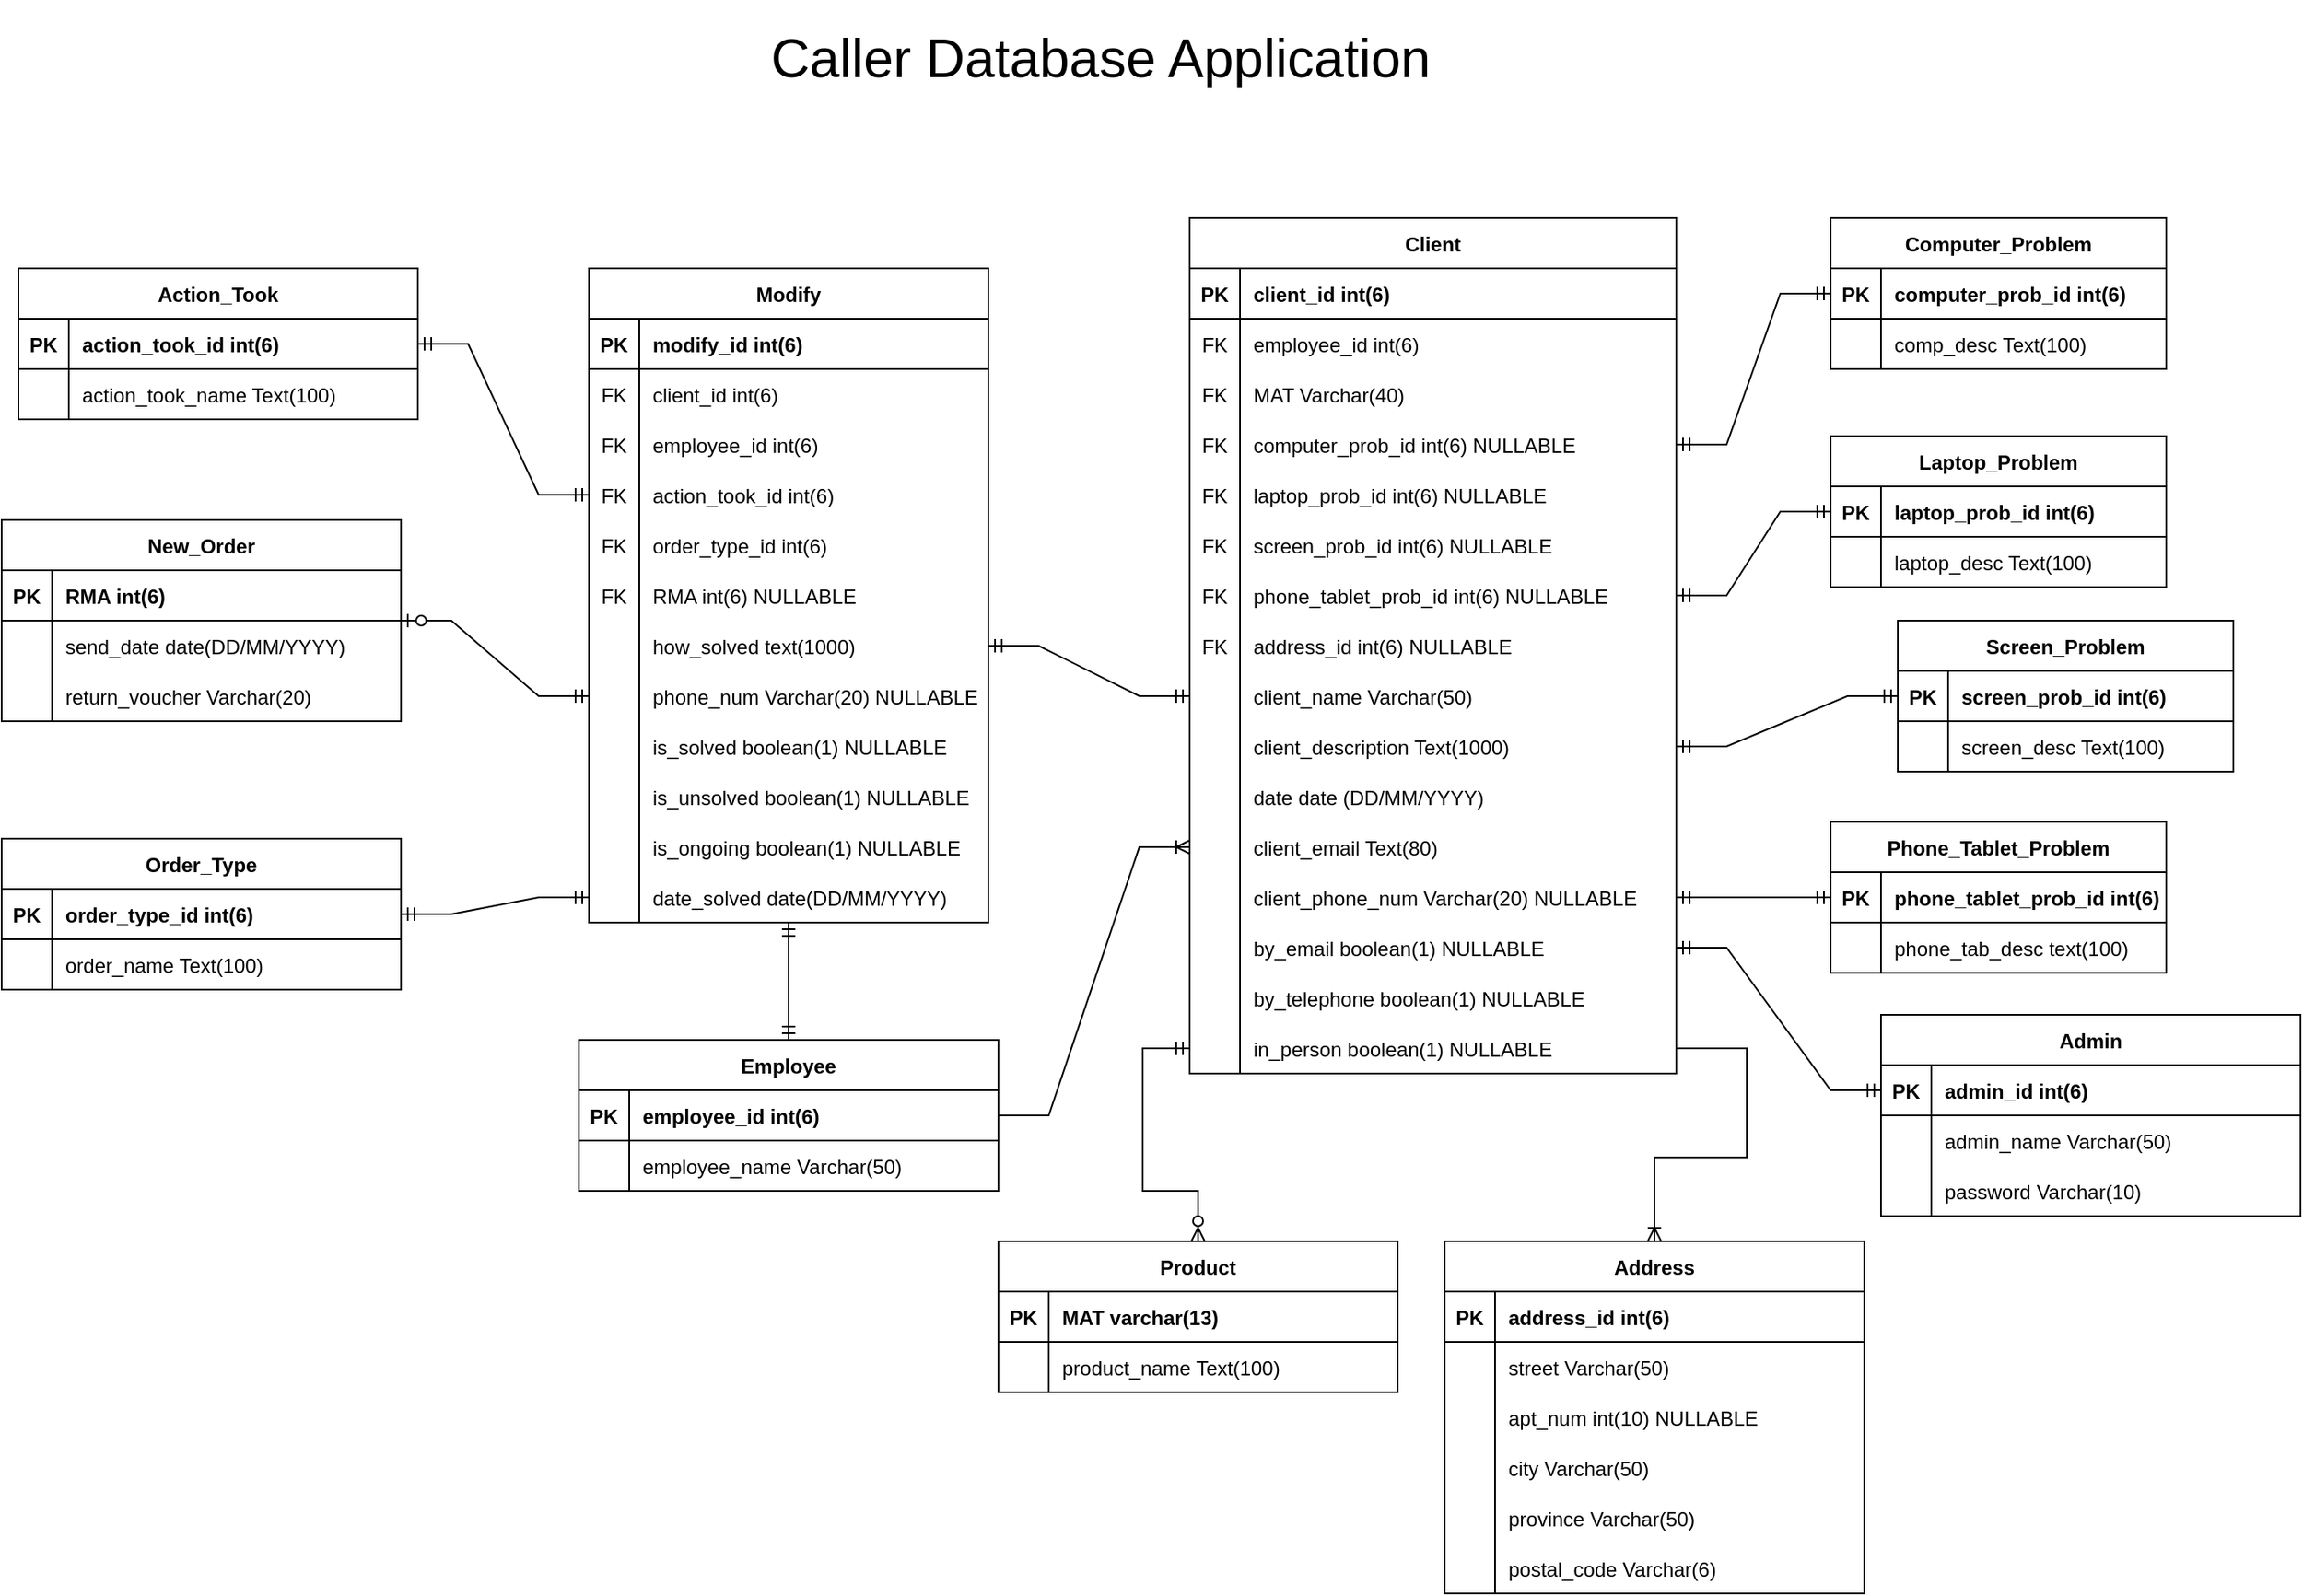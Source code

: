 <mxfile version="20.5.3" type="device"><diagram id="R2lEEEUBdFMjLlhIrx00" name="Page-1"><mxGraphModel dx="2523" dy="867" grid="1" gridSize="10" guides="1" tooltips="1" connect="1" arrows="1" fold="1" page="1" pageScale="1" pageWidth="850" pageHeight="1100" math="0" shadow="0" extFonts="Permanent Marker^https://fonts.googleapis.com/css?family=Permanent+Marker"><root><mxCell id="0"/><mxCell id="1" parent="0"/><mxCell id="C-vyLk0tnHw3VtMMgP7b-13" value="Client" style="shape=table;startSize=30;container=1;collapsible=1;childLayout=tableLayout;fixedRows=1;rowLines=0;fontStyle=1;align=center;resizeLast=1;" parent="1" vertex="1"><mxGeometry x="338" y="170" width="290" height="510" as="geometry"/></mxCell><mxCell id="C-vyLk0tnHw3VtMMgP7b-14" value="" style="shape=partialRectangle;collapsible=0;dropTarget=0;pointerEvents=0;fillColor=none;points=[[0,0.5],[1,0.5]];portConstraint=eastwest;top=0;left=0;right=0;bottom=1;" parent="C-vyLk0tnHw3VtMMgP7b-13" vertex="1"><mxGeometry y="30" width="290" height="30" as="geometry"/></mxCell><mxCell id="C-vyLk0tnHw3VtMMgP7b-15" value="PK" style="shape=partialRectangle;overflow=hidden;connectable=0;fillColor=none;top=0;left=0;bottom=0;right=0;fontStyle=1;" parent="C-vyLk0tnHw3VtMMgP7b-14" vertex="1"><mxGeometry width="30" height="30" as="geometry"><mxRectangle width="30" height="30" as="alternateBounds"/></mxGeometry></mxCell><mxCell id="C-vyLk0tnHw3VtMMgP7b-16" value="client_id int(6)" style="shape=partialRectangle;overflow=hidden;connectable=0;fillColor=none;top=0;left=0;bottom=0;right=0;align=left;spacingLeft=6;fontStyle=1;" parent="C-vyLk0tnHw3VtMMgP7b-14" vertex="1"><mxGeometry x="30" width="260" height="30" as="geometry"><mxRectangle width="260" height="30" as="alternateBounds"/></mxGeometry></mxCell><mxCell id="fhWOVHRFtMZsJac4OsAb-4" value="" style="shape=tableRow;horizontal=0;startSize=0;swimlaneHead=0;swimlaneBody=0;fillColor=none;collapsible=0;dropTarget=0;points=[[0,0.5],[1,0.5]];portConstraint=eastwest;top=0;left=0;right=0;bottom=0;" parent="C-vyLk0tnHw3VtMMgP7b-13" vertex="1"><mxGeometry y="60" width="290" height="30" as="geometry"/></mxCell><mxCell id="fhWOVHRFtMZsJac4OsAb-5" value="FK" style="shape=partialRectangle;connectable=0;fillColor=none;top=0;left=0;bottom=0;right=0;editable=1;overflow=hidden;" parent="fhWOVHRFtMZsJac4OsAb-4" vertex="1"><mxGeometry width="30" height="30" as="geometry"><mxRectangle width="30" height="30" as="alternateBounds"/></mxGeometry></mxCell><mxCell id="fhWOVHRFtMZsJac4OsAb-6" value="employee_id int(6)" style="shape=partialRectangle;connectable=0;fillColor=none;top=0;left=0;bottom=0;right=0;align=left;spacingLeft=6;overflow=hidden;" parent="fhWOVHRFtMZsJac4OsAb-4" vertex="1"><mxGeometry x="30" width="260" height="30" as="geometry"><mxRectangle width="260" height="30" as="alternateBounds"/></mxGeometry></mxCell><mxCell id="eGuZ9H660ZpWUQ2GDz3u-36" value="" style="shape=tableRow;horizontal=0;startSize=0;swimlaneHead=0;swimlaneBody=0;fillColor=none;collapsible=0;dropTarget=0;points=[[0,0.5],[1,0.5]];portConstraint=eastwest;top=0;left=0;right=0;bottom=0;" parent="C-vyLk0tnHw3VtMMgP7b-13" vertex="1"><mxGeometry y="90" width="290" height="30" as="geometry"/></mxCell><mxCell id="eGuZ9H660ZpWUQ2GDz3u-37" value="FK" style="shape=partialRectangle;connectable=0;fillColor=none;top=0;left=0;bottom=0;right=0;fontStyle=0;overflow=hidden;" parent="eGuZ9H660ZpWUQ2GDz3u-36" vertex="1"><mxGeometry width="30" height="30" as="geometry"><mxRectangle width="30" height="30" as="alternateBounds"/></mxGeometry></mxCell><mxCell id="eGuZ9H660ZpWUQ2GDz3u-38" value="MAT Varchar(40)" style="shape=partialRectangle;connectable=0;fillColor=none;top=0;left=0;bottom=0;right=0;align=left;spacingLeft=6;fontStyle=0;overflow=hidden;" parent="eGuZ9H660ZpWUQ2GDz3u-36" vertex="1"><mxGeometry x="30" width="260" height="30" as="geometry"><mxRectangle width="260" height="30" as="alternateBounds"/></mxGeometry></mxCell><mxCell id="aRjFTSO9N0sPd0VUogar-23" value="" style="shape=tableRow;horizontal=0;startSize=0;swimlaneHead=0;swimlaneBody=0;fillColor=none;collapsible=0;dropTarget=0;points=[[0,0.5],[1,0.5]];portConstraint=eastwest;top=0;left=0;right=0;bottom=0;" parent="C-vyLk0tnHw3VtMMgP7b-13" vertex="1"><mxGeometry y="120" width="290" height="30" as="geometry"/></mxCell><mxCell id="aRjFTSO9N0sPd0VUogar-24" value="FK" style="shape=partialRectangle;connectable=0;fillColor=none;top=0;left=0;bottom=0;right=0;editable=1;overflow=hidden;" parent="aRjFTSO9N0sPd0VUogar-23" vertex="1"><mxGeometry width="30" height="30" as="geometry"><mxRectangle width="30" height="30" as="alternateBounds"/></mxGeometry></mxCell><mxCell id="aRjFTSO9N0sPd0VUogar-25" value="computer_prob_id int(6) NULLABLE" style="shape=partialRectangle;connectable=0;fillColor=none;top=0;left=0;bottom=0;right=0;align=left;spacingLeft=6;overflow=hidden;" parent="aRjFTSO9N0sPd0VUogar-23" vertex="1"><mxGeometry x="30" width="260" height="30" as="geometry"><mxRectangle width="260" height="30" as="alternateBounds"/></mxGeometry></mxCell><mxCell id="aRjFTSO9N0sPd0VUogar-26" value="" style="shape=tableRow;horizontal=0;startSize=0;swimlaneHead=0;swimlaneBody=0;fillColor=none;collapsible=0;dropTarget=0;points=[[0,0.5],[1,0.5]];portConstraint=eastwest;top=0;left=0;right=0;bottom=0;" parent="C-vyLk0tnHw3VtMMgP7b-13" vertex="1"><mxGeometry y="150" width="290" height="30" as="geometry"/></mxCell><mxCell id="aRjFTSO9N0sPd0VUogar-27" value="FK" style="shape=partialRectangle;connectable=0;fillColor=none;top=0;left=0;bottom=0;right=0;editable=1;overflow=hidden;" parent="aRjFTSO9N0sPd0VUogar-26" vertex="1"><mxGeometry width="30" height="30" as="geometry"><mxRectangle width="30" height="30" as="alternateBounds"/></mxGeometry></mxCell><mxCell id="aRjFTSO9N0sPd0VUogar-28" value="laptop_prob_id int(6) NULLABLE" style="shape=partialRectangle;connectable=0;fillColor=none;top=0;left=0;bottom=0;right=0;align=left;spacingLeft=6;overflow=hidden;" parent="aRjFTSO9N0sPd0VUogar-26" vertex="1"><mxGeometry x="30" width="260" height="30" as="geometry"><mxRectangle width="260" height="30" as="alternateBounds"/></mxGeometry></mxCell><mxCell id="aRjFTSO9N0sPd0VUogar-29" value="" style="shape=tableRow;horizontal=0;startSize=0;swimlaneHead=0;swimlaneBody=0;fillColor=none;collapsible=0;dropTarget=0;points=[[0,0.5],[1,0.5]];portConstraint=eastwest;top=0;left=0;right=0;bottom=0;" parent="C-vyLk0tnHw3VtMMgP7b-13" vertex="1"><mxGeometry y="180" width="290" height="30" as="geometry"/></mxCell><mxCell id="aRjFTSO9N0sPd0VUogar-30" value="FK" style="shape=partialRectangle;connectable=0;fillColor=none;top=0;left=0;bottom=0;right=0;editable=1;overflow=hidden;" parent="aRjFTSO9N0sPd0VUogar-29" vertex="1"><mxGeometry width="30" height="30" as="geometry"><mxRectangle width="30" height="30" as="alternateBounds"/></mxGeometry></mxCell><mxCell id="aRjFTSO9N0sPd0VUogar-31" value="screen_prob_id int(6) NULLABLE" style="shape=partialRectangle;connectable=0;fillColor=none;top=0;left=0;bottom=0;right=0;align=left;spacingLeft=6;overflow=hidden;" parent="aRjFTSO9N0sPd0VUogar-29" vertex="1"><mxGeometry x="30" width="260" height="30" as="geometry"><mxRectangle width="260" height="30" as="alternateBounds"/></mxGeometry></mxCell><mxCell id="aRjFTSO9N0sPd0VUogar-32" value="" style="shape=tableRow;horizontal=0;startSize=0;swimlaneHead=0;swimlaneBody=0;fillColor=none;collapsible=0;dropTarget=0;points=[[0,0.5],[1,0.5]];portConstraint=eastwest;top=0;left=0;right=0;bottom=0;" parent="C-vyLk0tnHw3VtMMgP7b-13" vertex="1"><mxGeometry y="210" width="290" height="30" as="geometry"/></mxCell><mxCell id="aRjFTSO9N0sPd0VUogar-33" value="FK" style="shape=partialRectangle;connectable=0;fillColor=none;top=0;left=0;bottom=0;right=0;editable=1;overflow=hidden;" parent="aRjFTSO9N0sPd0VUogar-32" vertex="1"><mxGeometry width="30" height="30" as="geometry"><mxRectangle width="30" height="30" as="alternateBounds"/></mxGeometry></mxCell><mxCell id="aRjFTSO9N0sPd0VUogar-34" value="phone_tablet_prob_id int(6) NULLABLE" style="shape=partialRectangle;connectable=0;fillColor=none;top=0;left=0;bottom=0;right=0;align=left;spacingLeft=6;overflow=hidden;" parent="aRjFTSO9N0sPd0VUogar-32" vertex="1"><mxGeometry x="30" width="260" height="30" as="geometry"><mxRectangle width="260" height="30" as="alternateBounds"/></mxGeometry></mxCell><mxCell id="eGuZ9H660ZpWUQ2GDz3u-27" value="" style="shape=partialRectangle;collapsible=0;dropTarget=0;pointerEvents=0;fillColor=none;points=[[0,0.5],[1,0.5]];portConstraint=eastwest;top=0;left=0;right=0;bottom=0;" parent="C-vyLk0tnHw3VtMMgP7b-13" vertex="1"><mxGeometry y="240" width="290" height="30" as="geometry"/></mxCell><mxCell id="eGuZ9H660ZpWUQ2GDz3u-28" value="FK" style="shape=partialRectangle;overflow=hidden;connectable=0;fillColor=none;top=0;left=0;bottom=0;right=0;" parent="eGuZ9H660ZpWUQ2GDz3u-27" vertex="1"><mxGeometry width="30" height="30" as="geometry"><mxRectangle width="30" height="30" as="alternateBounds"/></mxGeometry></mxCell><mxCell id="eGuZ9H660ZpWUQ2GDz3u-29" value="address_id int(6) NULLABLE" style="shape=partialRectangle;overflow=hidden;connectable=0;fillColor=none;top=0;left=0;bottom=0;right=0;align=left;spacingLeft=6;" parent="eGuZ9H660ZpWUQ2GDz3u-27" vertex="1"><mxGeometry x="30" width="260" height="30" as="geometry"><mxRectangle width="260" height="30" as="alternateBounds"/></mxGeometry></mxCell><mxCell id="C-vyLk0tnHw3VtMMgP7b-17" value="" style="shape=partialRectangle;collapsible=0;dropTarget=0;pointerEvents=0;fillColor=none;points=[[0,0.5],[1,0.5]];portConstraint=eastwest;top=0;left=0;right=0;bottom=0;" parent="C-vyLk0tnHw3VtMMgP7b-13" vertex="1"><mxGeometry y="270" width="290" height="30" as="geometry"/></mxCell><mxCell id="C-vyLk0tnHw3VtMMgP7b-18" value="" style="shape=partialRectangle;overflow=hidden;connectable=0;fillColor=none;top=0;left=0;bottom=0;right=0;" parent="C-vyLk0tnHw3VtMMgP7b-17" vertex="1"><mxGeometry width="30" height="30" as="geometry"><mxRectangle width="30" height="30" as="alternateBounds"/></mxGeometry></mxCell><mxCell id="C-vyLk0tnHw3VtMMgP7b-19" value="client_name Varchar(50)" style="shape=partialRectangle;overflow=hidden;connectable=0;fillColor=none;top=0;left=0;bottom=0;right=0;align=left;spacingLeft=6;" parent="C-vyLk0tnHw3VtMMgP7b-17" vertex="1"><mxGeometry x="30" width="260" height="30" as="geometry"><mxRectangle width="260" height="30" as="alternateBounds"/></mxGeometry></mxCell><mxCell id="C-vyLk0tnHw3VtMMgP7b-20" value="" style="shape=partialRectangle;collapsible=0;dropTarget=0;pointerEvents=0;fillColor=none;points=[[0,0.5],[1,0.5]];portConstraint=eastwest;top=0;left=0;right=0;bottom=0;" parent="C-vyLk0tnHw3VtMMgP7b-13" vertex="1"><mxGeometry y="300" width="290" height="30" as="geometry"/></mxCell><mxCell id="C-vyLk0tnHw3VtMMgP7b-21" value="" style="shape=partialRectangle;overflow=hidden;connectable=0;fillColor=none;top=0;left=0;bottom=0;right=0;" parent="C-vyLk0tnHw3VtMMgP7b-20" vertex="1"><mxGeometry width="30" height="30" as="geometry"><mxRectangle width="30" height="30" as="alternateBounds"/></mxGeometry></mxCell><mxCell id="C-vyLk0tnHw3VtMMgP7b-22" value="client_description Text(1000)" style="shape=partialRectangle;overflow=hidden;connectable=0;fillColor=none;top=0;left=0;bottom=0;right=0;align=left;spacingLeft=6;" parent="C-vyLk0tnHw3VtMMgP7b-20" vertex="1"><mxGeometry x="30" width="260" height="30" as="geometry"><mxRectangle width="260" height="30" as="alternateBounds"/></mxGeometry></mxCell><mxCell id="eGuZ9H660ZpWUQ2GDz3u-15" value="" style="shape=partialRectangle;collapsible=0;dropTarget=0;pointerEvents=0;fillColor=none;points=[[0,0.5],[1,0.5]];portConstraint=eastwest;top=0;left=0;right=0;bottom=0;" parent="C-vyLk0tnHw3VtMMgP7b-13" vertex="1"><mxGeometry y="330" width="290" height="30" as="geometry"/></mxCell><mxCell id="eGuZ9H660ZpWUQ2GDz3u-16" value="" style="shape=partialRectangle;overflow=hidden;connectable=0;fillColor=none;top=0;left=0;bottom=0;right=0;" parent="eGuZ9H660ZpWUQ2GDz3u-15" vertex="1"><mxGeometry width="30" height="30" as="geometry"><mxRectangle width="30" height="30" as="alternateBounds"/></mxGeometry></mxCell><mxCell id="eGuZ9H660ZpWUQ2GDz3u-17" value="date date (DD/MM/YYYY)" style="shape=partialRectangle;overflow=hidden;connectable=0;fillColor=none;top=0;left=0;bottom=0;right=0;align=left;spacingLeft=6;" parent="eGuZ9H660ZpWUQ2GDz3u-15" vertex="1"><mxGeometry x="30" width="260" height="30" as="geometry"><mxRectangle width="260" height="30" as="alternateBounds"/></mxGeometry></mxCell><mxCell id="eGuZ9H660ZpWUQ2GDz3u-21" value="" style="shape=partialRectangle;collapsible=0;dropTarget=0;pointerEvents=0;fillColor=none;points=[[0,0.5],[1,0.5]];portConstraint=eastwest;top=0;left=0;right=0;bottom=0;" parent="C-vyLk0tnHw3VtMMgP7b-13" vertex="1"><mxGeometry y="360" width="290" height="30" as="geometry"/></mxCell><mxCell id="eGuZ9H660ZpWUQ2GDz3u-22" value="" style="shape=partialRectangle;overflow=hidden;connectable=0;fillColor=none;top=0;left=0;bottom=0;right=0;" parent="eGuZ9H660ZpWUQ2GDz3u-21" vertex="1"><mxGeometry width="30" height="30" as="geometry"><mxRectangle width="30" height="30" as="alternateBounds"/></mxGeometry></mxCell><mxCell id="eGuZ9H660ZpWUQ2GDz3u-23" value="client_email Text(80)" style="shape=partialRectangle;overflow=hidden;connectable=0;fillColor=none;top=0;left=0;bottom=0;right=0;align=left;spacingLeft=6;" parent="eGuZ9H660ZpWUQ2GDz3u-21" vertex="1"><mxGeometry x="30" width="260" height="30" as="geometry"><mxRectangle width="260" height="30" as="alternateBounds"/></mxGeometry></mxCell><mxCell id="eGuZ9H660ZpWUQ2GDz3u-18" value="" style="shape=partialRectangle;collapsible=0;dropTarget=0;pointerEvents=0;fillColor=none;points=[[0,0.5],[1,0.5]];portConstraint=eastwest;top=0;left=0;right=0;bottom=0;" parent="C-vyLk0tnHw3VtMMgP7b-13" vertex="1"><mxGeometry y="390" width="290" height="30" as="geometry"/></mxCell><mxCell id="eGuZ9H660ZpWUQ2GDz3u-19" value="" style="shape=partialRectangle;overflow=hidden;connectable=0;fillColor=none;top=0;left=0;bottom=0;right=0;" parent="eGuZ9H660ZpWUQ2GDz3u-18" vertex="1"><mxGeometry width="30" height="30" as="geometry"><mxRectangle width="30" height="30" as="alternateBounds"/></mxGeometry></mxCell><mxCell id="eGuZ9H660ZpWUQ2GDz3u-20" value="client_phone_num Varchar(20) NULLABLE" style="shape=partialRectangle;overflow=hidden;connectable=0;fillColor=none;top=0;left=0;bottom=0;right=0;align=left;spacingLeft=6;" parent="eGuZ9H660ZpWUQ2GDz3u-18" vertex="1"><mxGeometry x="30" width="260" height="30" as="geometry"><mxRectangle width="260" height="30" as="alternateBounds"/></mxGeometry></mxCell><mxCell id="aRjFTSO9N0sPd0VUogar-94" value="" style="shape=tableRow;horizontal=0;startSize=0;swimlaneHead=0;swimlaneBody=0;fillColor=none;collapsible=0;dropTarget=0;points=[[0,0.5],[1,0.5]];portConstraint=eastwest;top=0;left=0;right=0;bottom=0;" parent="C-vyLk0tnHw3VtMMgP7b-13" vertex="1"><mxGeometry y="420" width="290" height="30" as="geometry"/></mxCell><mxCell id="aRjFTSO9N0sPd0VUogar-95" value="" style="shape=partialRectangle;connectable=0;fillColor=none;top=0;left=0;bottom=0;right=0;editable=1;overflow=hidden;" parent="aRjFTSO9N0sPd0VUogar-94" vertex="1"><mxGeometry width="30" height="30" as="geometry"><mxRectangle width="30" height="30" as="alternateBounds"/></mxGeometry></mxCell><mxCell id="aRjFTSO9N0sPd0VUogar-96" value="by_email boolean(1) NULLABLE" style="shape=partialRectangle;connectable=0;fillColor=none;top=0;left=0;bottom=0;right=0;align=left;spacingLeft=6;overflow=hidden;" parent="aRjFTSO9N0sPd0VUogar-94" vertex="1"><mxGeometry x="30" width="260" height="30" as="geometry"><mxRectangle width="260" height="30" as="alternateBounds"/></mxGeometry></mxCell><mxCell id="aRjFTSO9N0sPd0VUogar-97" value="" style="shape=tableRow;horizontal=0;startSize=0;swimlaneHead=0;swimlaneBody=0;fillColor=none;collapsible=0;dropTarget=0;points=[[0,0.5],[1,0.5]];portConstraint=eastwest;top=0;left=0;right=0;bottom=0;" parent="C-vyLk0tnHw3VtMMgP7b-13" vertex="1"><mxGeometry y="450" width="290" height="30" as="geometry"/></mxCell><mxCell id="aRjFTSO9N0sPd0VUogar-98" value="" style="shape=partialRectangle;connectable=0;fillColor=none;top=0;left=0;bottom=0;right=0;editable=1;overflow=hidden;" parent="aRjFTSO9N0sPd0VUogar-97" vertex="1"><mxGeometry width="30" height="30" as="geometry"><mxRectangle width="30" height="30" as="alternateBounds"/></mxGeometry></mxCell><mxCell id="aRjFTSO9N0sPd0VUogar-99" value="by_telephone boolean(1) NULLABLE" style="shape=partialRectangle;connectable=0;fillColor=none;top=0;left=0;bottom=0;right=0;align=left;spacingLeft=6;overflow=hidden;" parent="aRjFTSO9N0sPd0VUogar-97" vertex="1"><mxGeometry x="30" width="260" height="30" as="geometry"><mxRectangle width="260" height="30" as="alternateBounds"/></mxGeometry></mxCell><mxCell id="eGuZ9H660ZpWUQ2GDz3u-24" value="" style="shape=partialRectangle;collapsible=0;dropTarget=0;pointerEvents=0;fillColor=none;points=[[0,0.5],[1,0.5]];portConstraint=eastwest;top=0;left=0;right=0;bottom=0;" parent="C-vyLk0tnHw3VtMMgP7b-13" vertex="1"><mxGeometry y="480" width="290" height="30" as="geometry"/></mxCell><mxCell id="eGuZ9H660ZpWUQ2GDz3u-25" value="" style="shape=partialRectangle;overflow=hidden;connectable=0;fillColor=none;top=0;left=0;bottom=0;right=0;" parent="eGuZ9H660ZpWUQ2GDz3u-24" vertex="1"><mxGeometry width="30" height="30" as="geometry"><mxRectangle width="30" height="30" as="alternateBounds"/></mxGeometry></mxCell><mxCell id="eGuZ9H660ZpWUQ2GDz3u-26" value="in_person boolean(1) NULLABLE" style="shape=partialRectangle;overflow=hidden;connectable=0;fillColor=none;top=0;left=0;bottom=0;right=0;align=left;spacingLeft=6;" parent="eGuZ9H660ZpWUQ2GDz3u-24" vertex="1"><mxGeometry x="30" width="260" height="30" as="geometry"><mxRectangle width="260" height="30" as="alternateBounds"/></mxGeometry></mxCell><mxCell id="C-vyLk0tnHw3VtMMgP7b-23" value="Admin" style="shape=table;startSize=30;container=1;collapsible=1;childLayout=tableLayout;fixedRows=1;rowLines=0;fontStyle=1;align=center;resizeLast=1;" parent="1" vertex="1"><mxGeometry x="750" y="645" width="250" height="120" as="geometry"/></mxCell><mxCell id="C-vyLk0tnHw3VtMMgP7b-24" value="" style="shape=partialRectangle;collapsible=0;dropTarget=0;pointerEvents=0;fillColor=none;points=[[0,0.5],[1,0.5]];portConstraint=eastwest;top=0;left=0;right=0;bottom=1;" parent="C-vyLk0tnHw3VtMMgP7b-23" vertex="1"><mxGeometry y="30" width="250" height="30" as="geometry"/></mxCell><mxCell id="C-vyLk0tnHw3VtMMgP7b-25" value="PK" style="shape=partialRectangle;overflow=hidden;connectable=0;fillColor=none;top=0;left=0;bottom=0;right=0;fontStyle=1;" parent="C-vyLk0tnHw3VtMMgP7b-24" vertex="1"><mxGeometry width="30" height="30" as="geometry"><mxRectangle width="30" height="30" as="alternateBounds"/></mxGeometry></mxCell><mxCell id="C-vyLk0tnHw3VtMMgP7b-26" value="admin_id int(6)" style="shape=partialRectangle;overflow=hidden;connectable=0;fillColor=none;top=0;left=0;bottom=0;right=0;align=left;spacingLeft=6;fontStyle=1;" parent="C-vyLk0tnHw3VtMMgP7b-24" vertex="1"><mxGeometry x="30" width="220" height="30" as="geometry"><mxRectangle width="220" height="30" as="alternateBounds"/></mxGeometry></mxCell><mxCell id="C-vyLk0tnHw3VtMMgP7b-27" value="" style="shape=partialRectangle;collapsible=0;dropTarget=0;pointerEvents=0;fillColor=none;points=[[0,0.5],[1,0.5]];portConstraint=eastwest;top=0;left=0;right=0;bottom=0;" parent="C-vyLk0tnHw3VtMMgP7b-23" vertex="1"><mxGeometry y="60" width="250" height="30" as="geometry"/></mxCell><mxCell id="C-vyLk0tnHw3VtMMgP7b-28" value="" style="shape=partialRectangle;overflow=hidden;connectable=0;fillColor=none;top=0;left=0;bottom=0;right=0;" parent="C-vyLk0tnHw3VtMMgP7b-27" vertex="1"><mxGeometry width="30" height="30" as="geometry"><mxRectangle width="30" height="30" as="alternateBounds"/></mxGeometry></mxCell><mxCell id="C-vyLk0tnHw3VtMMgP7b-29" value="admin_name Varchar(50)" style="shape=partialRectangle;overflow=hidden;connectable=0;fillColor=none;top=0;left=0;bottom=0;right=0;align=left;spacingLeft=6;" parent="C-vyLk0tnHw3VtMMgP7b-27" vertex="1"><mxGeometry x="30" width="220" height="30" as="geometry"><mxRectangle width="220" height="30" as="alternateBounds"/></mxGeometry></mxCell><mxCell id="eGuZ9H660ZpWUQ2GDz3u-1" value="" style="shape=tableRow;horizontal=0;startSize=0;swimlaneHead=0;swimlaneBody=0;fillColor=none;collapsible=0;dropTarget=0;points=[[0,0.5],[1,0.5]];portConstraint=eastwest;top=0;left=0;right=0;bottom=0;" parent="C-vyLk0tnHw3VtMMgP7b-23" vertex="1"><mxGeometry y="90" width="250" height="30" as="geometry"/></mxCell><mxCell id="eGuZ9H660ZpWUQ2GDz3u-2" value="" style="shape=partialRectangle;connectable=0;fillColor=none;top=0;left=0;bottom=0;right=0;editable=1;overflow=hidden;" parent="eGuZ9H660ZpWUQ2GDz3u-1" vertex="1"><mxGeometry width="30" height="30" as="geometry"><mxRectangle width="30" height="30" as="alternateBounds"/></mxGeometry></mxCell><mxCell id="eGuZ9H660ZpWUQ2GDz3u-3" value="password Varchar(10)" style="shape=partialRectangle;connectable=0;fillColor=none;top=0;left=0;bottom=0;right=0;align=left;spacingLeft=6;overflow=hidden;" parent="eGuZ9H660ZpWUQ2GDz3u-1" vertex="1"><mxGeometry x="30" width="220" height="30" as="geometry"><mxRectangle width="220" height="30" as="alternateBounds"/></mxGeometry></mxCell><mxCell id="eGuZ9H660ZpWUQ2GDz3u-4" value="Employee" style="shape=table;startSize=30;container=1;collapsible=1;childLayout=tableLayout;fixedRows=1;rowLines=0;fontStyle=1;align=center;resizeLast=1;" parent="1" vertex="1"><mxGeometry x="-26" y="660" width="250" height="90" as="geometry"/></mxCell><mxCell id="eGuZ9H660ZpWUQ2GDz3u-5" value="" style="shape=partialRectangle;collapsible=0;dropTarget=0;pointerEvents=0;fillColor=none;points=[[0,0.5],[1,0.5]];portConstraint=eastwest;top=0;left=0;right=0;bottom=1;" parent="eGuZ9H660ZpWUQ2GDz3u-4" vertex="1"><mxGeometry y="30" width="250" height="30" as="geometry"/></mxCell><mxCell id="eGuZ9H660ZpWUQ2GDz3u-6" value="PK" style="shape=partialRectangle;overflow=hidden;connectable=0;fillColor=none;top=0;left=0;bottom=0;right=0;fontStyle=1;" parent="eGuZ9H660ZpWUQ2GDz3u-5" vertex="1"><mxGeometry width="30" height="30" as="geometry"><mxRectangle width="30" height="30" as="alternateBounds"/></mxGeometry></mxCell><mxCell id="eGuZ9H660ZpWUQ2GDz3u-7" value="employee_id int(6)" style="shape=partialRectangle;overflow=hidden;connectable=0;fillColor=none;top=0;left=0;bottom=0;right=0;align=left;spacingLeft=6;fontStyle=1;" parent="eGuZ9H660ZpWUQ2GDz3u-5" vertex="1"><mxGeometry x="30" width="220" height="30" as="geometry"><mxRectangle width="220" height="30" as="alternateBounds"/></mxGeometry></mxCell><mxCell id="eGuZ9H660ZpWUQ2GDz3u-8" value="" style="shape=partialRectangle;collapsible=0;dropTarget=0;pointerEvents=0;fillColor=none;points=[[0,0.5],[1,0.5]];portConstraint=eastwest;top=0;left=0;right=0;bottom=0;" parent="eGuZ9H660ZpWUQ2GDz3u-4" vertex="1"><mxGeometry y="60" width="250" height="30" as="geometry"/></mxCell><mxCell id="eGuZ9H660ZpWUQ2GDz3u-9" value="" style="shape=partialRectangle;overflow=hidden;connectable=0;fillColor=none;top=0;left=0;bottom=0;right=0;" parent="eGuZ9H660ZpWUQ2GDz3u-8" vertex="1"><mxGeometry width="30" height="30" as="geometry"><mxRectangle width="30" height="30" as="alternateBounds"/></mxGeometry></mxCell><mxCell id="eGuZ9H660ZpWUQ2GDz3u-10" value="employee_name Varchar(50)" style="shape=partialRectangle;overflow=hidden;connectable=0;fillColor=none;top=0;left=0;bottom=0;right=0;align=left;spacingLeft=6;" parent="eGuZ9H660ZpWUQ2GDz3u-8" vertex="1"><mxGeometry x="30" width="220" height="30" as="geometry"><mxRectangle width="220" height="30" as="alternateBounds"/></mxGeometry></mxCell><mxCell id="eGuZ9H660ZpWUQ2GDz3u-46" value="Computer_Problem" style="shape=table;startSize=30;container=1;collapsible=1;childLayout=tableLayout;fixedRows=1;rowLines=0;fontStyle=1;align=center;resizeLast=1;" parent="1" vertex="1"><mxGeometry x="720" y="170" width="200" height="90" as="geometry"/></mxCell><mxCell id="eGuZ9H660ZpWUQ2GDz3u-47" value="" style="shape=partialRectangle;collapsible=0;dropTarget=0;pointerEvents=0;fillColor=none;points=[[0,0.5],[1,0.5]];portConstraint=eastwest;top=0;left=0;right=0;bottom=1;" parent="eGuZ9H660ZpWUQ2GDz3u-46" vertex="1"><mxGeometry y="30" width="200" height="30" as="geometry"/></mxCell><mxCell id="eGuZ9H660ZpWUQ2GDz3u-48" value="PK" style="shape=partialRectangle;overflow=hidden;connectable=0;fillColor=none;top=0;left=0;bottom=0;right=0;fontStyle=1;" parent="eGuZ9H660ZpWUQ2GDz3u-47" vertex="1"><mxGeometry width="30" height="30" as="geometry"><mxRectangle width="30" height="30" as="alternateBounds"/></mxGeometry></mxCell><mxCell id="eGuZ9H660ZpWUQ2GDz3u-49" value="computer_prob_id int(6)" style="shape=partialRectangle;overflow=hidden;connectable=0;fillColor=none;top=0;left=0;bottom=0;right=0;align=left;spacingLeft=6;fontStyle=1;" parent="eGuZ9H660ZpWUQ2GDz3u-47" vertex="1"><mxGeometry x="30" width="170" height="30" as="geometry"><mxRectangle width="170" height="30" as="alternateBounds"/></mxGeometry></mxCell><mxCell id="eGuZ9H660ZpWUQ2GDz3u-50" value="" style="shape=partialRectangle;collapsible=0;dropTarget=0;pointerEvents=0;fillColor=none;points=[[0,0.5],[1,0.5]];portConstraint=eastwest;top=0;left=0;right=0;bottom=0;" parent="eGuZ9H660ZpWUQ2GDz3u-46" vertex="1"><mxGeometry y="60" width="200" height="30" as="geometry"/></mxCell><mxCell id="eGuZ9H660ZpWUQ2GDz3u-51" value="" style="shape=partialRectangle;overflow=hidden;connectable=0;fillColor=none;top=0;left=0;bottom=0;right=0;" parent="eGuZ9H660ZpWUQ2GDz3u-50" vertex="1"><mxGeometry width="30" height="30" as="geometry"><mxRectangle width="30" height="30" as="alternateBounds"/></mxGeometry></mxCell><mxCell id="eGuZ9H660ZpWUQ2GDz3u-52" value="comp_desc Text(100)" style="shape=partialRectangle;overflow=hidden;connectable=0;fillColor=none;top=0;left=0;bottom=0;right=0;align=left;spacingLeft=6;" parent="eGuZ9H660ZpWUQ2GDz3u-50" vertex="1"><mxGeometry x="30" width="170" height="30" as="geometry"><mxRectangle width="170" height="30" as="alternateBounds"/></mxGeometry></mxCell><mxCell id="eGuZ9H660ZpWUQ2GDz3u-54" value="Laptop_Problem" style="shape=table;startSize=30;container=1;collapsible=1;childLayout=tableLayout;fixedRows=1;rowLines=0;fontStyle=1;align=center;resizeLast=1;" parent="1" vertex="1"><mxGeometry x="720" y="300" width="200" height="90" as="geometry"/></mxCell><mxCell id="eGuZ9H660ZpWUQ2GDz3u-55" value="" style="shape=partialRectangle;collapsible=0;dropTarget=0;pointerEvents=0;fillColor=none;points=[[0,0.5],[1,0.5]];portConstraint=eastwest;top=0;left=0;right=0;bottom=1;" parent="eGuZ9H660ZpWUQ2GDz3u-54" vertex="1"><mxGeometry y="30" width="200" height="30" as="geometry"/></mxCell><mxCell id="eGuZ9H660ZpWUQ2GDz3u-56" value="PK" style="shape=partialRectangle;overflow=hidden;connectable=0;fillColor=none;top=0;left=0;bottom=0;right=0;fontStyle=1;" parent="eGuZ9H660ZpWUQ2GDz3u-55" vertex="1"><mxGeometry width="30" height="30" as="geometry"><mxRectangle width="30" height="30" as="alternateBounds"/></mxGeometry></mxCell><mxCell id="eGuZ9H660ZpWUQ2GDz3u-57" value="laptop_prob_id int(6)" style="shape=partialRectangle;overflow=hidden;connectable=0;fillColor=none;top=0;left=0;bottom=0;right=0;align=left;spacingLeft=6;fontStyle=1;" parent="eGuZ9H660ZpWUQ2GDz3u-55" vertex="1"><mxGeometry x="30" width="170" height="30" as="geometry"><mxRectangle width="170" height="30" as="alternateBounds"/></mxGeometry></mxCell><mxCell id="eGuZ9H660ZpWUQ2GDz3u-58" value="" style="shape=partialRectangle;collapsible=0;dropTarget=0;pointerEvents=0;fillColor=none;points=[[0,0.5],[1,0.5]];portConstraint=eastwest;top=0;left=0;right=0;bottom=0;" parent="eGuZ9H660ZpWUQ2GDz3u-54" vertex="1"><mxGeometry y="60" width="200" height="30" as="geometry"/></mxCell><mxCell id="eGuZ9H660ZpWUQ2GDz3u-59" value="" style="shape=partialRectangle;overflow=hidden;connectable=0;fillColor=none;top=0;left=0;bottom=0;right=0;" parent="eGuZ9H660ZpWUQ2GDz3u-58" vertex="1"><mxGeometry width="30" height="30" as="geometry"><mxRectangle width="30" height="30" as="alternateBounds"/></mxGeometry></mxCell><mxCell id="eGuZ9H660ZpWUQ2GDz3u-60" value="laptop_desc Text(100)" style="shape=partialRectangle;overflow=hidden;connectable=0;fillColor=none;top=0;left=0;bottom=0;right=0;align=left;spacingLeft=6;" parent="eGuZ9H660ZpWUQ2GDz3u-58" vertex="1"><mxGeometry x="30" width="170" height="30" as="geometry"><mxRectangle width="170" height="30" as="alternateBounds"/></mxGeometry></mxCell><mxCell id="eGuZ9H660ZpWUQ2GDz3u-62" value="Screen_Problem" style="shape=table;startSize=30;container=1;collapsible=1;childLayout=tableLayout;fixedRows=1;rowLines=0;fontStyle=1;align=center;resizeLast=1;" parent="1" vertex="1"><mxGeometry x="760" y="410" width="200" height="90" as="geometry"/></mxCell><mxCell id="eGuZ9H660ZpWUQ2GDz3u-63" value="" style="shape=partialRectangle;collapsible=0;dropTarget=0;pointerEvents=0;fillColor=none;points=[[0,0.5],[1,0.5]];portConstraint=eastwest;top=0;left=0;right=0;bottom=1;" parent="eGuZ9H660ZpWUQ2GDz3u-62" vertex="1"><mxGeometry y="30" width="200" height="30" as="geometry"/></mxCell><mxCell id="eGuZ9H660ZpWUQ2GDz3u-64" value="PK" style="shape=partialRectangle;overflow=hidden;connectable=0;fillColor=none;top=0;left=0;bottom=0;right=0;fontStyle=1;" parent="eGuZ9H660ZpWUQ2GDz3u-63" vertex="1"><mxGeometry width="30" height="30" as="geometry"><mxRectangle width="30" height="30" as="alternateBounds"/></mxGeometry></mxCell><mxCell id="eGuZ9H660ZpWUQ2GDz3u-65" value="screen_prob_id int(6)" style="shape=partialRectangle;overflow=hidden;connectable=0;fillColor=none;top=0;left=0;bottom=0;right=0;align=left;spacingLeft=6;fontStyle=1;" parent="eGuZ9H660ZpWUQ2GDz3u-63" vertex="1"><mxGeometry x="30" width="170" height="30" as="geometry"><mxRectangle width="170" height="30" as="alternateBounds"/></mxGeometry></mxCell><mxCell id="eGuZ9H660ZpWUQ2GDz3u-66" value="" style="shape=partialRectangle;collapsible=0;dropTarget=0;pointerEvents=0;fillColor=none;points=[[0,0.5],[1,0.5]];portConstraint=eastwest;top=0;left=0;right=0;bottom=0;" parent="eGuZ9H660ZpWUQ2GDz3u-62" vertex="1"><mxGeometry y="60" width="200" height="30" as="geometry"/></mxCell><mxCell id="eGuZ9H660ZpWUQ2GDz3u-67" value="" style="shape=partialRectangle;overflow=hidden;connectable=0;fillColor=none;top=0;left=0;bottom=0;right=0;" parent="eGuZ9H660ZpWUQ2GDz3u-66" vertex="1"><mxGeometry width="30" height="30" as="geometry"><mxRectangle width="30" height="30" as="alternateBounds"/></mxGeometry></mxCell><mxCell id="eGuZ9H660ZpWUQ2GDz3u-68" value="screen_desc Text(100)" style="shape=partialRectangle;overflow=hidden;connectable=0;fillColor=none;top=0;left=0;bottom=0;right=0;align=left;spacingLeft=6;" parent="eGuZ9H660ZpWUQ2GDz3u-66" vertex="1"><mxGeometry x="30" width="170" height="30" as="geometry"><mxRectangle width="170" height="30" as="alternateBounds"/></mxGeometry></mxCell><mxCell id="eGuZ9H660ZpWUQ2GDz3u-70" value="Phone_Tablet_Problem" style="shape=table;startSize=30;container=1;collapsible=1;childLayout=tableLayout;fixedRows=1;rowLines=0;fontStyle=1;align=center;resizeLast=1;" parent="1" vertex="1"><mxGeometry x="720" y="530" width="200" height="90" as="geometry"/></mxCell><mxCell id="eGuZ9H660ZpWUQ2GDz3u-71" value="" style="shape=partialRectangle;collapsible=0;dropTarget=0;pointerEvents=0;fillColor=none;points=[[0,0.5],[1,0.5]];portConstraint=eastwest;top=0;left=0;right=0;bottom=1;" parent="eGuZ9H660ZpWUQ2GDz3u-70" vertex="1"><mxGeometry y="30" width="200" height="30" as="geometry"/></mxCell><mxCell id="eGuZ9H660ZpWUQ2GDz3u-72" value="PK" style="shape=partialRectangle;overflow=hidden;connectable=0;fillColor=none;top=0;left=0;bottom=0;right=0;fontStyle=1;" parent="eGuZ9H660ZpWUQ2GDz3u-71" vertex="1"><mxGeometry width="30" height="30" as="geometry"><mxRectangle width="30" height="30" as="alternateBounds"/></mxGeometry></mxCell><mxCell id="eGuZ9H660ZpWUQ2GDz3u-73" value="phone_tablet_prob_id int(6)" style="shape=partialRectangle;overflow=hidden;connectable=0;fillColor=none;top=0;left=0;bottom=0;right=0;align=left;spacingLeft=6;fontStyle=1;" parent="eGuZ9H660ZpWUQ2GDz3u-71" vertex="1"><mxGeometry x="30" width="170" height="30" as="geometry"><mxRectangle width="170" height="30" as="alternateBounds"/></mxGeometry></mxCell><mxCell id="eGuZ9H660ZpWUQ2GDz3u-74" value="" style="shape=partialRectangle;collapsible=0;dropTarget=0;pointerEvents=0;fillColor=none;points=[[0,0.5],[1,0.5]];portConstraint=eastwest;top=0;left=0;right=0;bottom=0;" parent="eGuZ9H660ZpWUQ2GDz3u-70" vertex="1"><mxGeometry y="60" width="200" height="30" as="geometry"/></mxCell><mxCell id="eGuZ9H660ZpWUQ2GDz3u-75" value="" style="shape=partialRectangle;overflow=hidden;connectable=0;fillColor=none;top=0;left=0;bottom=0;right=0;" parent="eGuZ9H660ZpWUQ2GDz3u-74" vertex="1"><mxGeometry width="30" height="30" as="geometry"><mxRectangle width="30" height="30" as="alternateBounds"/></mxGeometry></mxCell><mxCell id="eGuZ9H660ZpWUQ2GDz3u-76" value="phone_tab_desc text(100)" style="shape=partialRectangle;overflow=hidden;connectable=0;fillColor=none;top=0;left=0;bottom=0;right=0;align=left;spacingLeft=6;" parent="eGuZ9H660ZpWUQ2GDz3u-74" vertex="1"><mxGeometry x="30" width="170" height="30" as="geometry"><mxRectangle width="170" height="30" as="alternateBounds"/></mxGeometry></mxCell><mxCell id="eGuZ9H660ZpWUQ2GDz3u-77" value="Order_Type" style="shape=table;startSize=30;container=1;collapsible=1;childLayout=tableLayout;fixedRows=1;rowLines=0;fontStyle=1;align=center;resizeLast=1;" parent="1" vertex="1"><mxGeometry x="-370" y="540" width="238" height="90" as="geometry"/></mxCell><mxCell id="eGuZ9H660ZpWUQ2GDz3u-78" value="" style="shape=partialRectangle;collapsible=0;dropTarget=0;pointerEvents=0;fillColor=none;points=[[0,0.5],[1,0.5]];portConstraint=eastwest;top=0;left=0;right=0;bottom=1;" parent="eGuZ9H660ZpWUQ2GDz3u-77" vertex="1"><mxGeometry y="30" width="238" height="30" as="geometry"/></mxCell><mxCell id="eGuZ9H660ZpWUQ2GDz3u-79" value="PK" style="shape=partialRectangle;overflow=hidden;connectable=0;fillColor=none;top=0;left=0;bottom=0;right=0;fontStyle=1;" parent="eGuZ9H660ZpWUQ2GDz3u-78" vertex="1"><mxGeometry width="30" height="30" as="geometry"><mxRectangle width="30" height="30" as="alternateBounds"/></mxGeometry></mxCell><mxCell id="eGuZ9H660ZpWUQ2GDz3u-80" value="order_type_id int(6)" style="shape=partialRectangle;overflow=hidden;connectable=0;fillColor=none;top=0;left=0;bottom=0;right=0;align=left;spacingLeft=6;fontStyle=1;" parent="eGuZ9H660ZpWUQ2GDz3u-78" vertex="1"><mxGeometry x="30" width="208" height="30" as="geometry"><mxRectangle width="208" height="30" as="alternateBounds"/></mxGeometry></mxCell><mxCell id="eGuZ9H660ZpWUQ2GDz3u-81" value="" style="shape=partialRectangle;collapsible=0;dropTarget=0;pointerEvents=0;fillColor=none;points=[[0,0.5],[1,0.5]];portConstraint=eastwest;top=0;left=0;right=0;bottom=0;" parent="eGuZ9H660ZpWUQ2GDz3u-77" vertex="1"><mxGeometry y="60" width="238" height="30" as="geometry"/></mxCell><mxCell id="eGuZ9H660ZpWUQ2GDz3u-82" value="" style="shape=partialRectangle;overflow=hidden;connectable=0;fillColor=none;top=0;left=0;bottom=0;right=0;" parent="eGuZ9H660ZpWUQ2GDz3u-81" vertex="1"><mxGeometry width="30" height="30" as="geometry"><mxRectangle width="30" height="30" as="alternateBounds"/></mxGeometry></mxCell><mxCell id="eGuZ9H660ZpWUQ2GDz3u-83" value="order_name Text(100)" style="shape=partialRectangle;overflow=hidden;connectable=0;fillColor=none;top=0;left=0;bottom=0;right=0;align=left;spacingLeft=6;" parent="eGuZ9H660ZpWUQ2GDz3u-81" vertex="1"><mxGeometry x="30" width="208" height="30" as="geometry"><mxRectangle width="208" height="30" as="alternateBounds"/></mxGeometry></mxCell><mxCell id="eGuZ9H660ZpWUQ2GDz3u-84" value="Action_Took" style="shape=table;startSize=30;container=1;collapsible=1;childLayout=tableLayout;fixedRows=1;rowLines=0;fontStyle=1;align=center;resizeLast=1;" parent="1" vertex="1"><mxGeometry x="-360" y="200" width="238" height="90" as="geometry"/></mxCell><mxCell id="eGuZ9H660ZpWUQ2GDz3u-85" value="" style="shape=partialRectangle;collapsible=0;dropTarget=0;pointerEvents=0;fillColor=none;points=[[0,0.5],[1,0.5]];portConstraint=eastwest;top=0;left=0;right=0;bottom=1;" parent="eGuZ9H660ZpWUQ2GDz3u-84" vertex="1"><mxGeometry y="30" width="238" height="30" as="geometry"/></mxCell><mxCell id="eGuZ9H660ZpWUQ2GDz3u-86" value="PK" style="shape=partialRectangle;overflow=hidden;connectable=0;fillColor=none;top=0;left=0;bottom=0;right=0;fontStyle=1;" parent="eGuZ9H660ZpWUQ2GDz3u-85" vertex="1"><mxGeometry width="30" height="30" as="geometry"><mxRectangle width="30" height="30" as="alternateBounds"/></mxGeometry></mxCell><mxCell id="eGuZ9H660ZpWUQ2GDz3u-87" value="action_took_id int(6)" style="shape=partialRectangle;overflow=hidden;connectable=0;fillColor=none;top=0;left=0;bottom=0;right=0;align=left;spacingLeft=6;fontStyle=1;" parent="eGuZ9H660ZpWUQ2GDz3u-85" vertex="1"><mxGeometry x="30" width="208" height="30" as="geometry"><mxRectangle width="208" height="30" as="alternateBounds"/></mxGeometry></mxCell><mxCell id="eGuZ9H660ZpWUQ2GDz3u-88" value="" style="shape=partialRectangle;collapsible=0;dropTarget=0;pointerEvents=0;fillColor=none;points=[[0,0.5],[1,0.5]];portConstraint=eastwest;top=0;left=0;right=0;bottom=0;" parent="eGuZ9H660ZpWUQ2GDz3u-84" vertex="1"><mxGeometry y="60" width="238" height="30" as="geometry"/></mxCell><mxCell id="eGuZ9H660ZpWUQ2GDz3u-89" value="" style="shape=partialRectangle;overflow=hidden;connectable=0;fillColor=none;top=0;left=0;bottom=0;right=0;" parent="eGuZ9H660ZpWUQ2GDz3u-88" vertex="1"><mxGeometry width="30" height="30" as="geometry"><mxRectangle width="30" height="30" as="alternateBounds"/></mxGeometry></mxCell><mxCell id="eGuZ9H660ZpWUQ2GDz3u-90" value="action_took_name Text(100)" style="shape=partialRectangle;overflow=hidden;connectable=0;fillColor=none;top=0;left=0;bottom=0;right=0;align=left;spacingLeft=6;" parent="eGuZ9H660ZpWUQ2GDz3u-88" vertex="1"><mxGeometry x="30" width="208" height="30" as="geometry"><mxRectangle width="208" height="30" as="alternateBounds"/></mxGeometry></mxCell><mxCell id="aRjFTSO9N0sPd0VUogar-1" value="Product" style="shape=table;startSize=30;container=1;collapsible=1;childLayout=tableLayout;fixedRows=1;rowLines=0;fontStyle=1;align=center;resizeLast=1;" parent="1" vertex="1"><mxGeometry x="224" y="780" width="238" height="90" as="geometry"/></mxCell><mxCell id="aRjFTSO9N0sPd0VUogar-2" value="" style="shape=partialRectangle;collapsible=0;dropTarget=0;pointerEvents=0;fillColor=none;points=[[0,0.5],[1,0.5]];portConstraint=eastwest;top=0;left=0;right=0;bottom=1;" parent="aRjFTSO9N0sPd0VUogar-1" vertex="1"><mxGeometry y="30" width="238" height="30" as="geometry"/></mxCell><mxCell id="aRjFTSO9N0sPd0VUogar-3" value="PK" style="shape=partialRectangle;overflow=hidden;connectable=0;fillColor=none;top=0;left=0;bottom=0;right=0;fontStyle=1;" parent="aRjFTSO9N0sPd0VUogar-2" vertex="1"><mxGeometry width="30" height="30" as="geometry"><mxRectangle width="30" height="30" as="alternateBounds"/></mxGeometry></mxCell><mxCell id="aRjFTSO9N0sPd0VUogar-4" value="MAT varchar(13)" style="shape=partialRectangle;overflow=hidden;connectable=0;fillColor=none;top=0;left=0;bottom=0;right=0;align=left;spacingLeft=6;fontStyle=1;" parent="aRjFTSO9N0sPd0VUogar-2" vertex="1"><mxGeometry x="30" width="208" height="30" as="geometry"><mxRectangle width="208" height="30" as="alternateBounds"/></mxGeometry></mxCell><mxCell id="aRjFTSO9N0sPd0VUogar-5" value="" style="shape=partialRectangle;collapsible=0;dropTarget=0;pointerEvents=0;fillColor=none;points=[[0,0.5],[1,0.5]];portConstraint=eastwest;top=0;left=0;right=0;bottom=0;" parent="aRjFTSO9N0sPd0VUogar-1" vertex="1"><mxGeometry y="60" width="238" height="30" as="geometry"/></mxCell><mxCell id="aRjFTSO9N0sPd0VUogar-6" value="" style="shape=partialRectangle;overflow=hidden;connectable=0;fillColor=none;top=0;left=0;bottom=0;right=0;" parent="aRjFTSO9N0sPd0VUogar-5" vertex="1"><mxGeometry width="30" height="30" as="geometry"><mxRectangle width="30" height="30" as="alternateBounds"/></mxGeometry></mxCell><mxCell id="aRjFTSO9N0sPd0VUogar-7" value="product_name Text(100)" style="shape=partialRectangle;overflow=hidden;connectable=0;fillColor=none;top=0;left=0;bottom=0;right=0;align=left;spacingLeft=6;" parent="aRjFTSO9N0sPd0VUogar-5" vertex="1"><mxGeometry x="30" width="208" height="30" as="geometry"><mxRectangle width="208" height="30" as="alternateBounds"/></mxGeometry></mxCell><mxCell id="aRjFTSO9N0sPd0VUogar-35" value="Modify" style="shape=table;startSize=30;container=1;collapsible=1;childLayout=tableLayout;fixedRows=1;rowLines=0;fontStyle=1;align=center;resizeLast=1;" parent="1" vertex="1"><mxGeometry x="-20" y="200" width="238" height="390" as="geometry"/></mxCell><mxCell id="aRjFTSO9N0sPd0VUogar-36" value="" style="shape=partialRectangle;collapsible=0;dropTarget=0;pointerEvents=0;fillColor=none;points=[[0,0.5],[1,0.5]];portConstraint=eastwest;top=0;left=0;right=0;bottom=1;" parent="aRjFTSO9N0sPd0VUogar-35" vertex="1"><mxGeometry y="30" width="238" height="30" as="geometry"/></mxCell><mxCell id="aRjFTSO9N0sPd0VUogar-37" value="PK" style="shape=partialRectangle;overflow=hidden;connectable=0;fillColor=none;top=0;left=0;bottom=0;right=0;fontStyle=1;" parent="aRjFTSO9N0sPd0VUogar-36" vertex="1"><mxGeometry width="30" height="30" as="geometry"><mxRectangle width="30" height="30" as="alternateBounds"/></mxGeometry></mxCell><mxCell id="aRjFTSO9N0sPd0VUogar-38" value="modify_id int(6)" style="shape=partialRectangle;overflow=hidden;connectable=0;fillColor=none;top=0;left=0;bottom=0;right=0;align=left;spacingLeft=6;fontStyle=1;" parent="aRjFTSO9N0sPd0VUogar-36" vertex="1"><mxGeometry x="30" width="208" height="30" as="geometry"><mxRectangle width="208" height="30" as="alternateBounds"/></mxGeometry></mxCell><mxCell id="IExqHTzOLMjfOVc4DdnM-8" value="" style="shape=tableRow;horizontal=0;startSize=0;swimlaneHead=0;swimlaneBody=0;fillColor=none;collapsible=0;dropTarget=0;points=[[0,0.5],[1,0.5]];portConstraint=eastwest;top=0;left=0;right=0;bottom=0;" parent="aRjFTSO9N0sPd0VUogar-35" vertex="1"><mxGeometry y="60" width="238" height="30" as="geometry"/></mxCell><mxCell id="IExqHTzOLMjfOVc4DdnM-9" value="FK" style="shape=partialRectangle;connectable=0;fillColor=none;top=0;left=0;bottom=0;right=0;editable=1;overflow=hidden;" parent="IExqHTzOLMjfOVc4DdnM-8" vertex="1"><mxGeometry width="30" height="30" as="geometry"><mxRectangle width="30" height="30" as="alternateBounds"/></mxGeometry></mxCell><mxCell id="IExqHTzOLMjfOVc4DdnM-10" value="client_id int(6)" style="shape=partialRectangle;connectable=0;fillColor=none;top=0;left=0;bottom=0;right=0;align=left;spacingLeft=6;overflow=hidden;" parent="IExqHTzOLMjfOVc4DdnM-8" vertex="1"><mxGeometry x="30" width="208" height="30" as="geometry"><mxRectangle width="208" height="30" as="alternateBounds"/></mxGeometry></mxCell><mxCell id="fhWOVHRFtMZsJac4OsAb-1" value="" style="shape=tableRow;horizontal=0;startSize=0;swimlaneHead=0;swimlaneBody=0;fillColor=none;collapsible=0;dropTarget=0;points=[[0,0.5],[1,0.5]];portConstraint=eastwest;top=0;left=0;right=0;bottom=0;" parent="aRjFTSO9N0sPd0VUogar-35" vertex="1"><mxGeometry y="90" width="238" height="30" as="geometry"/></mxCell><mxCell id="fhWOVHRFtMZsJac4OsAb-2" value="FK" style="shape=partialRectangle;connectable=0;fillColor=none;top=0;left=0;bottom=0;right=0;editable=1;overflow=hidden;" parent="fhWOVHRFtMZsJac4OsAb-1" vertex="1"><mxGeometry width="30" height="30" as="geometry"><mxRectangle width="30" height="30" as="alternateBounds"/></mxGeometry></mxCell><mxCell id="fhWOVHRFtMZsJac4OsAb-3" value="employee_id int(6)" style="shape=partialRectangle;connectable=0;fillColor=none;top=0;left=0;bottom=0;right=0;align=left;spacingLeft=6;overflow=hidden;" parent="fhWOVHRFtMZsJac4OsAb-1" vertex="1"><mxGeometry x="30" width="208" height="30" as="geometry"><mxRectangle width="208" height="30" as="alternateBounds"/></mxGeometry></mxCell><mxCell id="aRjFTSO9N0sPd0VUogar-43" value="" style="shape=tableRow;horizontal=0;startSize=0;swimlaneHead=0;swimlaneBody=0;fillColor=none;collapsible=0;dropTarget=0;points=[[0,0.5],[1,0.5]];portConstraint=eastwest;top=0;left=0;right=0;bottom=0;" parent="aRjFTSO9N0sPd0VUogar-35" vertex="1"><mxGeometry y="120" width="238" height="30" as="geometry"/></mxCell><mxCell id="aRjFTSO9N0sPd0VUogar-44" value="FK" style="shape=partialRectangle;connectable=0;fillColor=none;top=0;left=0;bottom=0;right=0;editable=1;overflow=hidden;" parent="aRjFTSO9N0sPd0VUogar-43" vertex="1"><mxGeometry width="30" height="30" as="geometry"><mxRectangle width="30" height="30" as="alternateBounds"/></mxGeometry></mxCell><mxCell id="aRjFTSO9N0sPd0VUogar-45" value="action_took_id int(6) " style="shape=partialRectangle;connectable=0;fillColor=none;top=0;left=0;bottom=0;right=0;align=left;spacingLeft=6;overflow=hidden;" parent="aRjFTSO9N0sPd0VUogar-43" vertex="1"><mxGeometry x="30" width="208" height="30" as="geometry"><mxRectangle width="208" height="30" as="alternateBounds"/></mxGeometry></mxCell><mxCell id="aRjFTSO9N0sPd0VUogar-39" value="" style="shape=partialRectangle;collapsible=0;dropTarget=0;pointerEvents=0;fillColor=none;points=[[0,0.5],[1,0.5]];portConstraint=eastwest;top=0;left=0;right=0;bottom=0;" parent="aRjFTSO9N0sPd0VUogar-35" vertex="1"><mxGeometry y="150" width="238" height="30" as="geometry"/></mxCell><mxCell id="aRjFTSO9N0sPd0VUogar-40" value="FK" style="shape=partialRectangle;overflow=hidden;connectable=0;fillColor=none;top=0;left=0;bottom=0;right=0;" parent="aRjFTSO9N0sPd0VUogar-39" vertex="1"><mxGeometry width="30" height="30" as="geometry"><mxRectangle width="30" height="30" as="alternateBounds"/></mxGeometry></mxCell><mxCell id="aRjFTSO9N0sPd0VUogar-41" value="order_type_id int(6) " style="shape=partialRectangle;overflow=hidden;connectable=0;fillColor=none;top=0;left=0;bottom=0;right=0;align=left;spacingLeft=6;" parent="aRjFTSO9N0sPd0VUogar-39" vertex="1"><mxGeometry x="30" width="208" height="30" as="geometry"><mxRectangle width="208" height="30" as="alternateBounds"/></mxGeometry></mxCell><mxCell id="aRjFTSO9N0sPd0VUogar-64" value="" style="shape=tableRow;horizontal=0;startSize=0;swimlaneHead=0;swimlaneBody=0;fillColor=none;collapsible=0;dropTarget=0;points=[[0,0.5],[1,0.5]];portConstraint=eastwest;top=0;left=0;right=0;bottom=0;" parent="aRjFTSO9N0sPd0VUogar-35" vertex="1"><mxGeometry y="180" width="238" height="30" as="geometry"/></mxCell><mxCell id="aRjFTSO9N0sPd0VUogar-65" value="FK" style="shape=partialRectangle;connectable=0;fillColor=none;top=0;left=0;bottom=0;right=0;editable=1;overflow=hidden;" parent="aRjFTSO9N0sPd0VUogar-64" vertex="1"><mxGeometry width="30" height="30" as="geometry"><mxRectangle width="30" height="30" as="alternateBounds"/></mxGeometry></mxCell><mxCell id="aRjFTSO9N0sPd0VUogar-66" value="RMA int(6) NULLABLE" style="shape=partialRectangle;connectable=0;fillColor=none;top=0;left=0;bottom=0;right=0;align=left;spacingLeft=6;overflow=hidden;" parent="aRjFTSO9N0sPd0VUogar-64" vertex="1"><mxGeometry x="30" width="208" height="30" as="geometry"><mxRectangle width="208" height="30" as="alternateBounds"/></mxGeometry></mxCell><mxCell id="aRjFTSO9N0sPd0VUogar-46" value="" style="shape=tableRow;horizontal=0;startSize=0;swimlaneHead=0;swimlaneBody=0;fillColor=none;collapsible=0;dropTarget=0;points=[[0,0.5],[1,0.5]];portConstraint=eastwest;top=0;left=0;right=0;bottom=0;" parent="aRjFTSO9N0sPd0VUogar-35" vertex="1"><mxGeometry y="210" width="238" height="30" as="geometry"/></mxCell><mxCell id="aRjFTSO9N0sPd0VUogar-47" value="" style="shape=partialRectangle;connectable=0;fillColor=none;top=0;left=0;bottom=0;right=0;editable=1;overflow=hidden;" parent="aRjFTSO9N0sPd0VUogar-46" vertex="1"><mxGeometry width="30" height="30" as="geometry"><mxRectangle width="30" height="30" as="alternateBounds"/></mxGeometry></mxCell><mxCell id="aRjFTSO9N0sPd0VUogar-48" value="how_solved text(1000)" style="shape=partialRectangle;connectable=0;fillColor=none;top=0;left=0;bottom=0;right=0;align=left;spacingLeft=6;overflow=hidden;" parent="aRjFTSO9N0sPd0VUogar-46" vertex="1"><mxGeometry x="30" width="208" height="30" as="geometry"><mxRectangle width="208" height="30" as="alternateBounds"/></mxGeometry></mxCell><mxCell id="aRjFTSO9N0sPd0VUogar-49" value="" style="shape=tableRow;horizontal=0;startSize=0;swimlaneHead=0;swimlaneBody=0;fillColor=none;collapsible=0;dropTarget=0;points=[[0,0.5],[1,0.5]];portConstraint=eastwest;top=0;left=0;right=0;bottom=0;" parent="aRjFTSO9N0sPd0VUogar-35" vertex="1"><mxGeometry y="240" width="238" height="30" as="geometry"/></mxCell><mxCell id="aRjFTSO9N0sPd0VUogar-50" value="" style="shape=partialRectangle;connectable=0;fillColor=none;top=0;left=0;bottom=0;right=0;editable=1;overflow=hidden;" parent="aRjFTSO9N0sPd0VUogar-49" vertex="1"><mxGeometry width="30" height="30" as="geometry"><mxRectangle width="30" height="30" as="alternateBounds"/></mxGeometry></mxCell><mxCell id="aRjFTSO9N0sPd0VUogar-51" value="phone_num Varchar(20) NULLABLE" style="shape=partialRectangle;connectable=0;fillColor=none;top=0;left=0;bottom=0;right=0;align=left;spacingLeft=6;overflow=hidden;" parent="aRjFTSO9N0sPd0VUogar-49" vertex="1"><mxGeometry x="30" width="208" height="30" as="geometry"><mxRectangle width="208" height="30" as="alternateBounds"/></mxGeometry></mxCell><mxCell id="aRjFTSO9N0sPd0VUogar-52" value="" style="shape=tableRow;horizontal=0;startSize=0;swimlaneHead=0;swimlaneBody=0;fillColor=none;collapsible=0;dropTarget=0;points=[[0,0.5],[1,0.5]];portConstraint=eastwest;top=0;left=0;right=0;bottom=0;" parent="aRjFTSO9N0sPd0VUogar-35" vertex="1"><mxGeometry y="270" width="238" height="30" as="geometry"/></mxCell><mxCell id="aRjFTSO9N0sPd0VUogar-53" value="" style="shape=partialRectangle;connectable=0;fillColor=none;top=0;left=0;bottom=0;right=0;editable=1;overflow=hidden;" parent="aRjFTSO9N0sPd0VUogar-52" vertex="1"><mxGeometry width="30" height="30" as="geometry"><mxRectangle width="30" height="30" as="alternateBounds"/></mxGeometry></mxCell><mxCell id="aRjFTSO9N0sPd0VUogar-54" value="is_solved boolean(1) NULLABLE" style="shape=partialRectangle;connectable=0;fillColor=none;top=0;left=0;bottom=0;right=0;align=left;spacingLeft=6;overflow=hidden;" parent="aRjFTSO9N0sPd0VUogar-52" vertex="1"><mxGeometry x="30" width="208" height="30" as="geometry"><mxRectangle width="208" height="30" as="alternateBounds"/></mxGeometry></mxCell><mxCell id="aRjFTSO9N0sPd0VUogar-55" value="" style="shape=tableRow;horizontal=0;startSize=0;swimlaneHead=0;swimlaneBody=0;fillColor=none;collapsible=0;dropTarget=0;points=[[0,0.5],[1,0.5]];portConstraint=eastwest;top=0;left=0;right=0;bottom=0;" parent="aRjFTSO9N0sPd0VUogar-35" vertex="1"><mxGeometry y="300" width="238" height="30" as="geometry"/></mxCell><mxCell id="aRjFTSO9N0sPd0VUogar-56" value="" style="shape=partialRectangle;connectable=0;fillColor=none;top=0;left=0;bottom=0;right=0;editable=1;overflow=hidden;" parent="aRjFTSO9N0sPd0VUogar-55" vertex="1"><mxGeometry width="30" height="30" as="geometry"><mxRectangle width="30" height="30" as="alternateBounds"/></mxGeometry></mxCell><mxCell id="aRjFTSO9N0sPd0VUogar-57" value="is_unsolved boolean(1) NULLABLE" style="shape=partialRectangle;connectable=0;fillColor=none;top=0;left=0;bottom=0;right=0;align=left;spacingLeft=6;overflow=hidden;" parent="aRjFTSO9N0sPd0VUogar-55" vertex="1"><mxGeometry x="30" width="208" height="30" as="geometry"><mxRectangle width="208" height="30" as="alternateBounds"/></mxGeometry></mxCell><mxCell id="aRjFTSO9N0sPd0VUogar-58" value="" style="shape=tableRow;horizontal=0;startSize=0;swimlaneHead=0;swimlaneBody=0;fillColor=none;collapsible=0;dropTarget=0;points=[[0,0.5],[1,0.5]];portConstraint=eastwest;top=0;left=0;right=0;bottom=0;" parent="aRjFTSO9N0sPd0VUogar-35" vertex="1"><mxGeometry y="330" width="238" height="30" as="geometry"/></mxCell><mxCell id="aRjFTSO9N0sPd0VUogar-59" value="" style="shape=partialRectangle;connectable=0;fillColor=none;top=0;left=0;bottom=0;right=0;editable=1;overflow=hidden;" parent="aRjFTSO9N0sPd0VUogar-58" vertex="1"><mxGeometry width="30" height="30" as="geometry"><mxRectangle width="30" height="30" as="alternateBounds"/></mxGeometry></mxCell><mxCell id="aRjFTSO9N0sPd0VUogar-60" value="is_ongoing boolean(1) NULLABLE" style="shape=partialRectangle;connectable=0;fillColor=none;top=0;left=0;bottom=0;right=0;align=left;spacingLeft=6;overflow=hidden;" parent="aRjFTSO9N0sPd0VUogar-58" vertex="1"><mxGeometry x="30" width="208" height="30" as="geometry"><mxRectangle width="208" height="30" as="alternateBounds"/></mxGeometry></mxCell><mxCell id="aRjFTSO9N0sPd0VUogar-61" value="" style="shape=tableRow;horizontal=0;startSize=0;swimlaneHead=0;swimlaneBody=0;fillColor=none;collapsible=0;dropTarget=0;points=[[0,0.5],[1,0.5]];portConstraint=eastwest;top=0;left=0;right=0;bottom=0;" parent="aRjFTSO9N0sPd0VUogar-35" vertex="1"><mxGeometry y="360" width="238" height="30" as="geometry"/></mxCell><mxCell id="aRjFTSO9N0sPd0VUogar-62" value="" style="shape=partialRectangle;connectable=0;fillColor=none;top=0;left=0;bottom=0;right=0;editable=1;overflow=hidden;" parent="aRjFTSO9N0sPd0VUogar-61" vertex="1"><mxGeometry width="30" height="30" as="geometry"><mxRectangle width="30" height="30" as="alternateBounds"/></mxGeometry></mxCell><mxCell id="aRjFTSO9N0sPd0VUogar-63" value="date_solved date(DD/MM/YYYY)" style="shape=partialRectangle;connectable=0;fillColor=none;top=0;left=0;bottom=0;right=0;align=left;spacingLeft=6;overflow=hidden;" parent="aRjFTSO9N0sPd0VUogar-61" vertex="1"><mxGeometry x="30" width="208" height="30" as="geometry"><mxRectangle width="208" height="30" as="alternateBounds"/></mxGeometry></mxCell><mxCell id="aRjFTSO9N0sPd0VUogar-67" value="New_Order" style="shape=table;startSize=30;container=1;collapsible=1;childLayout=tableLayout;fixedRows=1;rowLines=0;fontStyle=1;align=center;resizeLast=1;" parent="1" vertex="1"><mxGeometry x="-370" y="350" width="238" height="120" as="geometry"/></mxCell><mxCell id="aRjFTSO9N0sPd0VUogar-68" value="" style="shape=partialRectangle;collapsible=0;dropTarget=0;pointerEvents=0;fillColor=none;points=[[0,0.5],[1,0.5]];portConstraint=eastwest;top=0;left=0;right=0;bottom=1;" parent="aRjFTSO9N0sPd0VUogar-67" vertex="1"><mxGeometry y="30" width="238" height="30" as="geometry"/></mxCell><mxCell id="aRjFTSO9N0sPd0VUogar-69" value="PK" style="shape=partialRectangle;overflow=hidden;connectable=0;fillColor=none;top=0;left=0;bottom=0;right=0;fontStyle=1;" parent="aRjFTSO9N0sPd0VUogar-68" vertex="1"><mxGeometry width="30" height="30" as="geometry"><mxRectangle width="30" height="30" as="alternateBounds"/></mxGeometry></mxCell><mxCell id="aRjFTSO9N0sPd0VUogar-70" value="RMA int(6)" style="shape=partialRectangle;overflow=hidden;connectable=0;fillColor=none;top=0;left=0;bottom=0;right=0;align=left;spacingLeft=6;fontStyle=1;" parent="aRjFTSO9N0sPd0VUogar-68" vertex="1"><mxGeometry x="30" width="208" height="30" as="geometry"><mxRectangle width="208" height="30" as="alternateBounds"/></mxGeometry></mxCell><mxCell id="aRjFTSO9N0sPd0VUogar-71" value="" style="shape=partialRectangle;collapsible=0;dropTarget=0;pointerEvents=0;fillColor=none;points=[[0,0.5],[1,0.5]];portConstraint=eastwest;top=0;left=0;right=0;bottom=0;" parent="aRjFTSO9N0sPd0VUogar-67" vertex="1"><mxGeometry y="60" width="238" height="30" as="geometry"/></mxCell><mxCell id="aRjFTSO9N0sPd0VUogar-72" value="" style="shape=partialRectangle;overflow=hidden;connectable=0;fillColor=none;top=0;left=0;bottom=0;right=0;" parent="aRjFTSO9N0sPd0VUogar-71" vertex="1"><mxGeometry width="30" height="30" as="geometry"><mxRectangle width="30" height="30" as="alternateBounds"/></mxGeometry></mxCell><mxCell id="aRjFTSO9N0sPd0VUogar-73" value="send_date date(DD/MM/YYYY)" style="shape=partialRectangle;overflow=hidden;connectable=0;fillColor=none;top=0;left=0;bottom=0;right=0;align=left;spacingLeft=6;" parent="aRjFTSO9N0sPd0VUogar-71" vertex="1"><mxGeometry x="30" width="208" height="30" as="geometry"><mxRectangle width="208" height="30" as="alternateBounds"/></mxGeometry></mxCell><mxCell id="aRjFTSO9N0sPd0VUogar-75" value="" style="shape=tableRow;horizontal=0;startSize=0;swimlaneHead=0;swimlaneBody=0;fillColor=none;collapsible=0;dropTarget=0;points=[[0,0.5],[1,0.5]];portConstraint=eastwest;top=0;left=0;right=0;bottom=0;" parent="aRjFTSO9N0sPd0VUogar-67" vertex="1"><mxGeometry y="90" width="238" height="30" as="geometry"/></mxCell><mxCell id="aRjFTSO9N0sPd0VUogar-76" value="" style="shape=partialRectangle;connectable=0;fillColor=none;top=0;left=0;bottom=0;right=0;editable=1;overflow=hidden;" parent="aRjFTSO9N0sPd0VUogar-75" vertex="1"><mxGeometry width="30" height="30" as="geometry"><mxRectangle width="30" height="30" as="alternateBounds"/></mxGeometry></mxCell><mxCell id="aRjFTSO9N0sPd0VUogar-77" value="return_voucher Varchar(20)" style="shape=partialRectangle;connectable=0;fillColor=none;top=0;left=0;bottom=0;right=0;align=left;spacingLeft=6;overflow=hidden;" parent="aRjFTSO9N0sPd0VUogar-75" vertex="1"><mxGeometry x="30" width="208" height="30" as="geometry"><mxRectangle width="208" height="30" as="alternateBounds"/></mxGeometry></mxCell><mxCell id="IExqHTzOLMjfOVc4DdnM-1" value="" style="edgeStyle=entityRelationEdgeStyle;fontSize=12;html=1;endArrow=ERzeroToOne;startArrow=ERmandOne;rounded=0;exitX=0;exitY=0.5;exitDx=0;exitDy=0;" parent="1" source="aRjFTSO9N0sPd0VUogar-49" target="aRjFTSO9N0sPd0VUogar-67" edge="1"><mxGeometry width="100" height="100" relative="1" as="geometry"><mxPoint x="-160" y="840" as="sourcePoint"/><mxPoint x="-60" y="470" as="targetPoint"/></mxGeometry></mxCell><mxCell id="IExqHTzOLMjfOVc4DdnM-2" value="" style="edgeStyle=entityRelationEdgeStyle;fontSize=12;html=1;endArrow=ERmandOne;startArrow=ERmandOne;rounded=0;entryX=0;entryY=0.5;entryDx=0;entryDy=0;" parent="1" source="eGuZ9H660ZpWUQ2GDz3u-85" target="aRjFTSO9N0sPd0VUogar-43" edge="1"><mxGeometry width="100" height="100" relative="1" as="geometry"><mxPoint x="-110" y="370" as="sourcePoint"/><mxPoint x="-10" y="270" as="targetPoint"/></mxGeometry></mxCell><mxCell id="IExqHTzOLMjfOVc4DdnM-7" value="" style="edgeStyle=entityRelationEdgeStyle;fontSize=12;html=1;endArrow=ERmandOne;startArrow=ERmandOne;rounded=0;entryX=0;entryY=0.5;entryDx=0;entryDy=0;" parent="1" source="eGuZ9H660ZpWUQ2GDz3u-78" target="aRjFTSO9N0sPd0VUogar-61" edge="1"><mxGeometry width="100" height="100" relative="1" as="geometry"><mxPoint x="-132" y="585" as="sourcePoint"/><mxPoint x="-100" y="710" as="targetPoint"/></mxGeometry></mxCell><mxCell id="IExqHTzOLMjfOVc4DdnM-11" value="" style="edgeStyle=entityRelationEdgeStyle;fontSize=12;html=1;endArrow=ERmandOne;startArrow=ERmandOne;rounded=0;entryX=0;entryY=0.5;entryDx=0;entryDy=0;exitX=1;exitY=0.5;exitDx=0;exitDy=0;" parent="1" source="aRjFTSO9N0sPd0VUogar-46" target="C-vyLk0tnHw3VtMMgP7b-17" edge="1"><mxGeometry width="100" height="100" relative="1" as="geometry"><mxPoint x="80" y="770" as="sourcePoint"/><mxPoint x="180" y="670" as="targetPoint"/></mxGeometry></mxCell><mxCell id="IExqHTzOLMjfOVc4DdnM-12" value="" style="fontSize=12;html=1;endArrow=ERzeroToMany;startArrow=ERmandOne;rounded=0;entryX=0.5;entryY=0;entryDx=0;entryDy=0;edgeStyle=orthogonalEdgeStyle;exitX=0;exitY=0.5;exitDx=0;exitDy=0;" parent="1" source="eGuZ9H660ZpWUQ2GDz3u-24" target="aRjFTSO9N0sPd0VUogar-1" edge="1"><mxGeometry width="100" height="100" relative="1" as="geometry"><mxPoint x="350" y="710" as="sourcePoint"/><mxPoint x="210" y="700" as="targetPoint"/><Array as="points"><mxPoint x="310" y="665"/><mxPoint x="310" y="750"/><mxPoint x="343" y="750"/></Array></mxGeometry></mxCell><mxCell id="IExqHTzOLMjfOVc4DdnM-14" value="" style="edgeStyle=entityRelationEdgeStyle;fontSize=12;html=1;endArrow=ERmandOne;startArrow=ERmandOne;rounded=0;entryX=1;entryY=0.5;entryDx=0;entryDy=0;exitX=0;exitY=0.5;exitDx=0;exitDy=0;" parent="1" source="eGuZ9H660ZpWUQ2GDz3u-47" target="aRjFTSO9N0sPd0VUogar-23" edge="1"><mxGeometry width="100" height="100" relative="1" as="geometry"><mxPoint x="200" y="750" as="sourcePoint"/><mxPoint x="300" y="650" as="targetPoint"/></mxGeometry></mxCell><mxCell id="IExqHTzOLMjfOVc4DdnM-15" value="" style="edgeStyle=entityRelationEdgeStyle;fontSize=12;html=1;endArrow=ERmandOne;startArrow=ERmandOne;rounded=0;entryX=1;entryY=0.5;entryDx=0;entryDy=0;exitX=0;exitY=0.5;exitDx=0;exitDy=0;" parent="1" source="eGuZ9H660ZpWUQ2GDz3u-55" target="aRjFTSO9N0sPd0VUogar-32" edge="1"><mxGeometry width="100" height="100" relative="1" as="geometry"><mxPoint x="730" y="225.0" as="sourcePoint"/><mxPoint x="638" y="285.0" as="targetPoint"/></mxGeometry></mxCell><mxCell id="IExqHTzOLMjfOVc4DdnM-16" value="" style="edgeStyle=entityRelationEdgeStyle;fontSize=12;html=1;endArrow=ERmandOne;startArrow=ERmandOne;rounded=0;entryX=1;entryY=0.5;entryDx=0;entryDy=0;exitX=0;exitY=0.5;exitDx=0;exitDy=0;" parent="1" source="eGuZ9H660ZpWUQ2GDz3u-63" target="C-vyLk0tnHw3VtMMgP7b-20" edge="1"><mxGeometry width="100" height="100" relative="1" as="geometry"><mxPoint x="740" y="235.0" as="sourcePoint"/><mxPoint x="648" y="295.0" as="targetPoint"/></mxGeometry></mxCell><mxCell id="IExqHTzOLMjfOVc4DdnM-17" value="" style="edgeStyle=entityRelationEdgeStyle;fontSize=12;html=1;endArrow=ERmandOne;startArrow=ERmandOne;rounded=0;entryX=1;entryY=0.5;entryDx=0;entryDy=0;exitX=0;exitY=0.5;exitDx=0;exitDy=0;" parent="1" source="eGuZ9H660ZpWUQ2GDz3u-71" target="eGuZ9H660ZpWUQ2GDz3u-18" edge="1"><mxGeometry width="100" height="100" relative="1" as="geometry"><mxPoint x="750" y="245.0" as="sourcePoint"/><mxPoint x="658" y="305.0" as="targetPoint"/></mxGeometry></mxCell><mxCell id="IExqHTzOLMjfOVc4DdnM-18" value="&lt;font style=&quot;font-size: 32px;&quot;&gt;Caller Database Application&lt;/font&gt;" style="text;html=1;strokeColor=none;fillColor=none;align=center;verticalAlign=middle;whiteSpace=wrap;rounded=0;" parent="1" vertex="1"><mxGeometry x="50" y="40" width="470" height="70" as="geometry"/></mxCell><mxCell id="fhWOVHRFtMZsJac4OsAb-9" value="" style="fontSize=12;html=1;endArrow=ERmandOne;startArrow=ERmandOne;rounded=0;" parent="1" source="eGuZ9H660ZpWUQ2GDz3u-4" target="aRjFTSO9N0sPd0VUogar-61" edge="1"><mxGeometry width="100" height="100" relative="1" as="geometry"><mxPoint x="180" y="610" as="sourcePoint"/><mxPoint x="228" y="500" as="targetPoint"/></mxGeometry></mxCell><mxCell id="fhWOVHRFtMZsJac4OsAb-10" value="" style="edgeStyle=entityRelationEdgeStyle;fontSize=12;html=1;endArrow=ERmandOne;startArrow=ERmandOne;rounded=0;exitX=0;exitY=0.5;exitDx=0;exitDy=0;entryX=1;entryY=0.5;entryDx=0;entryDy=0;" parent="1" source="C-vyLk0tnHw3VtMMgP7b-24" target="aRjFTSO9N0sPd0VUogar-94" edge="1"><mxGeometry width="100" height="100" relative="1" as="geometry"><mxPoint x="530" y="980" as="sourcePoint"/><mxPoint x="550" y="710" as="targetPoint"/></mxGeometry></mxCell><mxCell id="uMtM3fFcvBzAUqnC09Dw-1" value="Address" style="shape=table;startSize=30;container=1;collapsible=1;childLayout=tableLayout;fixedRows=1;rowLines=0;fontStyle=1;align=center;resizeLast=1;" vertex="1" parent="1"><mxGeometry x="490" y="780" width="250" height="210" as="geometry"/></mxCell><mxCell id="uMtM3fFcvBzAUqnC09Dw-2" value="" style="shape=partialRectangle;collapsible=0;dropTarget=0;pointerEvents=0;fillColor=none;points=[[0,0.5],[1,0.5]];portConstraint=eastwest;top=0;left=0;right=0;bottom=1;" vertex="1" parent="uMtM3fFcvBzAUqnC09Dw-1"><mxGeometry y="30" width="250" height="30" as="geometry"/></mxCell><mxCell id="uMtM3fFcvBzAUqnC09Dw-3" value="PK" style="shape=partialRectangle;overflow=hidden;connectable=0;fillColor=none;top=0;left=0;bottom=0;right=0;fontStyle=1;" vertex="1" parent="uMtM3fFcvBzAUqnC09Dw-2"><mxGeometry width="30" height="30" as="geometry"><mxRectangle width="30" height="30" as="alternateBounds"/></mxGeometry></mxCell><mxCell id="uMtM3fFcvBzAUqnC09Dw-4" value="address_id int(6)" style="shape=partialRectangle;overflow=hidden;connectable=0;fillColor=none;top=0;left=0;bottom=0;right=0;align=left;spacingLeft=6;fontStyle=1;" vertex="1" parent="uMtM3fFcvBzAUqnC09Dw-2"><mxGeometry x="30" width="220" height="30" as="geometry"><mxRectangle width="220" height="30" as="alternateBounds"/></mxGeometry></mxCell><mxCell id="uMtM3fFcvBzAUqnC09Dw-14" value="" style="shape=tableRow;horizontal=0;startSize=0;swimlaneHead=0;swimlaneBody=0;fillColor=none;collapsible=0;dropTarget=0;points=[[0,0.5],[1,0.5]];portConstraint=eastwest;top=0;left=0;right=0;bottom=0;" vertex="1" parent="uMtM3fFcvBzAUqnC09Dw-1"><mxGeometry y="60" width="250" height="30" as="geometry"/></mxCell><mxCell id="uMtM3fFcvBzAUqnC09Dw-15" value="" style="shape=partialRectangle;connectable=0;fillColor=none;top=0;left=0;bottom=0;right=0;editable=1;overflow=hidden;" vertex="1" parent="uMtM3fFcvBzAUqnC09Dw-14"><mxGeometry width="30" height="30" as="geometry"><mxRectangle width="30" height="30" as="alternateBounds"/></mxGeometry></mxCell><mxCell id="uMtM3fFcvBzAUqnC09Dw-16" value="street Varchar(50)" style="shape=partialRectangle;connectable=0;fillColor=none;top=0;left=0;bottom=0;right=0;align=left;spacingLeft=6;overflow=hidden;" vertex="1" parent="uMtM3fFcvBzAUqnC09Dw-14"><mxGeometry x="30" width="220" height="30" as="geometry"><mxRectangle width="220" height="30" as="alternateBounds"/></mxGeometry></mxCell><mxCell id="uMtM3fFcvBzAUqnC09Dw-20" value="" style="shape=tableRow;horizontal=0;startSize=0;swimlaneHead=0;swimlaneBody=0;fillColor=none;collapsible=0;dropTarget=0;points=[[0,0.5],[1,0.5]];portConstraint=eastwest;top=0;left=0;right=0;bottom=0;" vertex="1" parent="uMtM3fFcvBzAUqnC09Dw-1"><mxGeometry y="90" width="250" height="30" as="geometry"/></mxCell><mxCell id="uMtM3fFcvBzAUqnC09Dw-21" value="" style="shape=partialRectangle;connectable=0;fillColor=none;top=0;left=0;bottom=0;right=0;editable=1;overflow=hidden;" vertex="1" parent="uMtM3fFcvBzAUqnC09Dw-20"><mxGeometry width="30" height="30" as="geometry"><mxRectangle width="30" height="30" as="alternateBounds"/></mxGeometry></mxCell><mxCell id="uMtM3fFcvBzAUqnC09Dw-22" value="apt_num int(10) NULLABLE" style="shape=partialRectangle;connectable=0;fillColor=none;top=0;left=0;bottom=0;right=0;align=left;spacingLeft=6;overflow=hidden;" vertex="1" parent="uMtM3fFcvBzAUqnC09Dw-20"><mxGeometry x="30" width="220" height="30" as="geometry"><mxRectangle width="220" height="30" as="alternateBounds"/></mxGeometry></mxCell><mxCell id="uMtM3fFcvBzAUqnC09Dw-5" value="" style="shape=partialRectangle;collapsible=0;dropTarget=0;pointerEvents=0;fillColor=none;points=[[0,0.5],[1,0.5]];portConstraint=eastwest;top=0;left=0;right=0;bottom=0;" vertex="1" parent="uMtM3fFcvBzAUqnC09Dw-1"><mxGeometry y="120" width="250" height="30" as="geometry"/></mxCell><mxCell id="uMtM3fFcvBzAUqnC09Dw-6" value="" style="shape=partialRectangle;overflow=hidden;connectable=0;fillColor=none;top=0;left=0;bottom=0;right=0;" vertex="1" parent="uMtM3fFcvBzAUqnC09Dw-5"><mxGeometry width="30" height="30" as="geometry"><mxRectangle width="30" height="30" as="alternateBounds"/></mxGeometry></mxCell><mxCell id="uMtM3fFcvBzAUqnC09Dw-7" value="city Varchar(50)" style="shape=partialRectangle;overflow=hidden;connectable=0;fillColor=none;top=0;left=0;bottom=0;right=0;align=left;spacingLeft=6;" vertex="1" parent="uMtM3fFcvBzAUqnC09Dw-5"><mxGeometry x="30" width="220" height="30" as="geometry"><mxRectangle width="220" height="30" as="alternateBounds"/></mxGeometry></mxCell><mxCell id="uMtM3fFcvBzAUqnC09Dw-17" value="" style="shape=tableRow;horizontal=0;startSize=0;swimlaneHead=0;swimlaneBody=0;fillColor=none;collapsible=0;dropTarget=0;points=[[0,0.5],[1,0.5]];portConstraint=eastwest;top=0;left=0;right=0;bottom=0;" vertex="1" parent="uMtM3fFcvBzAUqnC09Dw-1"><mxGeometry y="150" width="250" height="30" as="geometry"/></mxCell><mxCell id="uMtM3fFcvBzAUqnC09Dw-18" value="" style="shape=partialRectangle;connectable=0;fillColor=none;top=0;left=0;bottom=0;right=0;editable=1;overflow=hidden;" vertex="1" parent="uMtM3fFcvBzAUqnC09Dw-17"><mxGeometry width="30" height="30" as="geometry"><mxRectangle width="30" height="30" as="alternateBounds"/></mxGeometry></mxCell><mxCell id="uMtM3fFcvBzAUqnC09Dw-19" value="province Varchar(50)" style="shape=partialRectangle;connectable=0;fillColor=none;top=0;left=0;bottom=0;right=0;align=left;spacingLeft=6;overflow=hidden;" vertex="1" parent="uMtM3fFcvBzAUqnC09Dw-17"><mxGeometry x="30" width="220" height="30" as="geometry"><mxRectangle width="220" height="30" as="alternateBounds"/></mxGeometry></mxCell><mxCell id="uMtM3fFcvBzAUqnC09Dw-23" value="" style="shape=tableRow;horizontal=0;startSize=0;swimlaneHead=0;swimlaneBody=0;fillColor=none;collapsible=0;dropTarget=0;points=[[0,0.5],[1,0.5]];portConstraint=eastwest;top=0;left=0;right=0;bottom=0;" vertex="1" parent="uMtM3fFcvBzAUqnC09Dw-1"><mxGeometry y="180" width="250" height="30" as="geometry"/></mxCell><mxCell id="uMtM3fFcvBzAUqnC09Dw-24" value="" style="shape=partialRectangle;connectable=0;fillColor=none;top=0;left=0;bottom=0;right=0;editable=1;overflow=hidden;" vertex="1" parent="uMtM3fFcvBzAUqnC09Dw-23"><mxGeometry width="30" height="30" as="geometry"><mxRectangle width="30" height="30" as="alternateBounds"/></mxGeometry></mxCell><mxCell id="uMtM3fFcvBzAUqnC09Dw-25" value="postal_code Varchar(6)" style="shape=partialRectangle;connectable=0;fillColor=none;top=0;left=0;bottom=0;right=0;align=left;spacingLeft=6;overflow=hidden;" vertex="1" parent="uMtM3fFcvBzAUqnC09Dw-23"><mxGeometry x="30" width="220" height="30" as="geometry"><mxRectangle width="220" height="30" as="alternateBounds"/></mxGeometry></mxCell><mxCell id="uMtM3fFcvBzAUqnC09Dw-9" value="" style="edgeStyle=entityRelationEdgeStyle;fontSize=12;html=1;endArrow=ERoneToMany;rounded=0;entryX=0;entryY=0.5;entryDx=0;entryDy=0;" edge="1" parent="1" source="eGuZ9H660ZpWUQ2GDz3u-5" target="eGuZ9H660ZpWUQ2GDz3u-21"><mxGeometry width="100" height="100" relative="1" as="geometry"><mxPoint x="-70" y="930" as="sourcePoint"/><mxPoint x="30" y="830" as="targetPoint"/></mxGeometry></mxCell><mxCell id="uMtM3fFcvBzAUqnC09Dw-28" value="" style="edgeStyle=orthogonalEdgeStyle;fontSize=12;html=1;endArrow=ERoneToMany;rounded=0;exitX=1;exitY=0.5;exitDx=0;exitDy=0;entryX=0.5;entryY=0;entryDx=0;entryDy=0;" edge="1" parent="1" source="eGuZ9H660ZpWUQ2GDz3u-24" target="uMtM3fFcvBzAUqnC09Dw-1"><mxGeometry width="100" height="100" relative="1" as="geometry"><mxPoint x="530" y="690" as="sourcePoint"/><mxPoint x="550" y="740" as="targetPoint"/><Array as="points"><mxPoint x="670" y="665"/><mxPoint x="670" y="730"/><mxPoint x="615" y="730"/></Array></mxGeometry></mxCell></root></mxGraphModel></diagram></mxfile>